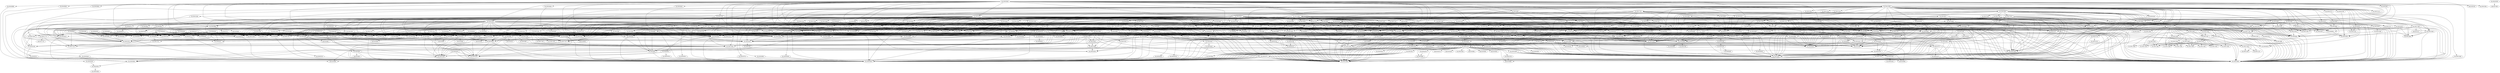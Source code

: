 digraph code {
  "0x000200e8" [label="fcn.000200e8"];
  "0x000200e8" -> "0x0001ff04";
  "0x0001ff04" [label="fcn.0001ff04"];
  "0x000200e8" -> "0x00030c48";
  "0x00030c48" [label="unk.0x30c48"];
  "0x000200e8" -> "0x0001f46c";
  "0x0001f46c" [label="fcn.0001f46c"];
  "0x000200e8" -> "0x000284d4";
  "0x000284d4" [label="fcn.000284d4"];
  "0x000200e8" -> "0x00028a0c";
  "0x00028a0c" [label="fcn.00028a0c"];
  "0x000200e8" -> "0x000296c0";
  "0x000296c0" [label="fcn.000296c0"];
  "0x000200e8" -> "0x00028494";
  "0x00028494" [label="fcn.00028494"];
  "0x000200e8" -> "0x0002b934";
  "0x0002b934" [label="fcn.0002b934"];
  "0x000200e8" -> "0x0002b728";
  "0x0002b728" [label="fcn.0002b728"];
  "0x000200e8" -> "0x0002e5e8";
  "0x0002e5e8" [label="fcn.0002e5e8"];
  "0x000200e8" -> "0x0002c960";
  "0x0002c960" [label="fcn.0002c960"];
  "0x000200e8" -> "0x000171e0";
  "0x000171e0" [label="fcn.000171e0"];
  "0x000200e8" -> "0x0002ce60";
  "0x0002ce60" [label="fcn.0002ce60"];
  "0x000200e8" -> "0x000299f4";
  "0x000299f4" [label="fcn.000299f4"];
  "0x000200e8" -> "0x00029390";
  "0x00029390" [label="fcn.00029390"];
  "0x000200e8" -> "0x0001fd60";
  "0x0001fd60" [label="fcn.0001fd60"];
  "0x000200e8" -> "0x0001f6d4";
  "0x0001f6d4" [label="fcn.0001f6d4"];
  "0x000200e8" -> "0x0003210c";
  "0x0003210c" [label="fcn.0003210c"];
  "0x000200e8" -> "0x0002f660";
  "0x0002f660" [label="fcn.0002f660"];
  "0x000200e8" -> "0x0003377c";
  "0x0003377c" [label="fcn.0003377c"];
  "0x000200e8" -> "0x0002c8a0";
  "0x0002c8a0" [label="fcn.0002c8a0"];
  "0x000200e8" -> "0x0002cc88";
  "0x0002cc88" [label="fcn.0002cc88"];
  "0x000200e8" -> "0x00029a24";
  "0x00029a24" [label="fcn.00029a24"];
  "0x000200e8" -> "0x00028888";
  "0x00028888" [label="fcn.00028888"];
  "0x000200e8" -> "0x00028b7c";
  "0x00028b7c" [label="fcn.00028b7c"];
  "0x000200e8" -> "0x00032570";
  "0x00032570" [label="fcn.00032570"];
  "0x000200e8" -> "0x000311bc";
  "0x000311bc" [label="unk.0x311bc"];
  "0x000200e8" -> "0x000209dc";
  "0x000209dc" [label="fcn.000209dc"];
  "0x000200e8" -> "0x000101f0";
  "0x000101f0" [label="fcn.000101f0"];
  "0x000200e8" -> "0x0001f49c";
  "0x0001f49c" [label="fcn.0001f49c"];
  "0x000200e8" -> "0x00020014";
  "0x00020014" [label="fcn.00020014"];
  "0x000200e8" -> "0x000326a8";
  "0x000326a8" [label="fcn.000326a8"];
  "0x000200e8" -> "0x00028b3c";
  "0x00028b3c" [label="fcn.00028b3c"];
  "0x000200e8" -> "0x0001a5d8";
  "0x0001a5d8" [label="fcn.0001a5d8"];
  "0x000200e8" -> "0x0002c940";
  "0x0002c940" [label="fcn.0002c940"];
  "0x000200e8" -> "0x00031a98";
  "0x00031a98" [label="unk.0x31a98"];
  "0x000200e8" -> "0x00032800";
  "0x00032800" [label="fcn.00032800"];
  "0x000200e8" -> "0x00028604";
  "0x00028604" [label="fcn.00028604"];
  "0x000200e8" -> "0x0002871c";
  "0x0002871c" [label="fcn.0002871c"];
  "0x000200e8" -> "0x000315ac";
  "0x000315ac" [label="fcn.000315ac"];
  "0x000200e8" -> "0x000151c0";
  "0x000151c0" [label="fcn.000151c0"];
  "0x000200e8" -> "0x000220bc";
  "0x000220bc" [label="fcn.000220bc"];
  "0x000200e8" -> "0x000317dc";
  "0x000317dc" [label="fcn.000317dc"];
  "0x000200e8" -> "0x00014f14";
  "0x00014f14" [label="fcn.00014f14"];
  "0x000200e8" -> "0x0001ef38";
  "0x0001ef38" [label="fcn.0001ef38"];
  "0x000200e8" -> "0x0001ffb8";
  "0x0001ffb8" [label="fcn.0001ffb8"];
  "0x000200e8" -> "0x0001f190";
  "0x0001f190" [label="fcn.0001f190"];
  "0x000200e8" -> "0x0001f63c";
  "0x0001f63c" [label="fcn.0001f63c"];
  "0x000200e8" -> "0x0000f4fc";
  "0x0000f4fc" [label="fcn.0000f4fc"];
  "0x000200e8" -> "0x00027bb4";
  "0x00027bb4" [label="fcn.00027bb4"];
  "0x000200e8" -> "0x0002c880";
  "0x0002c880" [label="fcn.0002c880"];
  "0x000200e8" -> "0x00028d0c";
  "0x00028d0c" [label="fcn.00028d0c"];
  "0x0000ab54" [label="fcn.0000ab54"];
  "0x0000ab54" -> "0x0000aacc";
  "0x0000aacc" [label="fcn.0000aacc"];
  "0x0000ab54" -> "0x00027ecc";
  "0x00027ecc" [label="fcn.00027ecc"];
  "0x00027ecc" [label="fcn.00027ecc"];
  "0x00027ecc" -> "0x00028198";
  "0x00028198" [label="fcn.00028198"];
  "0x00027ecc" -> "0x0002809c";
  "0x0002809c" [label="fcn.0002809c"];
  "0x000282dc" [label="fcn.000282dc"];
  "0x000282dc" -> "0x000281b0";
  "0x000281b0" [label="fcn.000281b0"];
  "0x000281b0" [label="fcn.000281b0"];
  "0x000281b0" -> "0x000282f4";
  "0x000282f4" [label="fcn.000282f4"];
  "0x000282f4" [label="fcn.000282f4"];
  "0x000282f4" -> "0x000325b8";
  "0x000325b8" [label="fcn.000325b8"];
  "0x00027cc8" [label="fcn.00027cc8"];
  "0x00027cc8" -> "0x00027bb4";
  "0x00027bb4" [label="fcn.00027bb4"];
  "0x00027cc8" -> "0x00027ca4";
  "0x00027ca4" [label="fcn.00027ca4"];
  "0x00028b7c" [label="fcn.00028b7c"];
  "0x00028b7c" -> "0x00033cb0";
  "0x00033cb0" [label="fcn.00033cb0"];
  "0x00028988" [label="fcn.00028988"];
  "0x00028988" -> "0x00033950";
  "0x00033950" [label="fcn.00033950"];
  "0x00028988" -> "0x00032aa8";
  "0x00032aa8" [label="fcn.00032aa8"];
  "0x00028988" -> "0x00028944";
  "0x00028944" [label="unk.0x28944"];
  "0x00028988" -> "0x00032a20";
  "0x00032a20" [label="fcn.00032a20"];
  "0x0002f1dc" [label="fcn.0002f1dc"];
  "0x0002f1dc" -> "0x00033950";
  "0x00033950" [label="fcn.00033950"];
  "0x0002f5b8" [label="fcn.0002f5b8"];
  "0x0002f5b8" -> "0x00033950";
  "0x00033950" [label="fcn.00033950"];
  "0x000283a0" [label="fcn.000283a0"];
  "0x000283a0" -> "0x00033950";
  "0x00033950" [label="fcn.00033950"];
  "0x000283a0" -> "0x00032aa8";
  "0x00032aa8" [label="fcn.00032aa8"];
  "0x000283a0" -> "0x00032a20";
  "0x00032a20" [label="fcn.00032a20"];
  "0x0002f570" [label="fcn.0002f570"];
  "0x0002f570" -> "0x00033950";
  "0x00033950" [label="fcn.00033950"];
  "0x0002f0e0" [label="fcn.0002f0e0"];
  "0x0002f0e0" -> "0x00033950";
  "0x00033950" [label="fcn.00033950"];
  "0x0002f0e0" -> "0x00032aa8";
  "0x00032aa8" [label="fcn.00032aa8"];
  "0x0002f0e0" -> "0x0002f09c";
  "0x0002f09c" [label="unk.0x2f09c"];
  "0x0002f0e0" -> "0x00032a20";
  "0x00032a20" [label="fcn.00032a20"];
  "0x000208b0" [label="fcn.000208b0"];
  "0x000208b0" -> "0x0002c880";
  "0x0002c880" [label="fcn.0002c880"];
  "0x000208b0" -> "0x000207f0";
  "0x000207f0" [label="fcn.000207f0"];
  "0x0002f42c" [label="fcn.0002f42c"];
  "0x0002f42c" -> "0x00033950";
  "0x00033950" [label="fcn.00033950"];
  "0x0002f42c" -> "0x00032aa8";
  "0x00032aa8" [label="fcn.00032aa8"];
  "0x0002f42c" -> "0x0002f3e8";
  "0x0002f3e8" [label="unk.0x2f3e8"];
  "0x0002f42c" -> "0x00032a20";
  "0x00032a20" [label="fcn.00032a20"];
  "0x00027d20" [label="fcn.00027d20"];
  "0x00027d20" -> "0x00028198";
  "0x00028198" [label="fcn.00028198"];
  "0x00027d20" -> "0x0002809c";
  "0x0002809c" [label="fcn.0002809c"];
  "0x00027d20" -> "0x00027cc8";
  "0x00027cc8" [label="fcn.00027cc8"];
  "0x00028198" [label="fcn.00028198"];
  "0x00028198" -> "0x0002809c";
  "0x0002809c" [label="fcn.0002809c"];
  "0x0002809c" [label="fcn.0002809c"];
  "0x0002809c" -> "0x000282f4";
  "0x000282f4" [label="fcn.000282f4"];
  "0x00027c48" [label="fcn.00027c48"];
  "0x00027c48" -> "0x00027bb4";
  "0x00027bb4" [label="fcn.00027bb4"];
  "0x0002933c" [label="fcn.0002933c"];
  "0x0002933c" -> "0x00033950";
  "0x00033950" [label="fcn.00033950"];
  "0x0002f2a8" [label="fcn.0002f2a8"];
  "0x0002f2a8" -> "0x00033950";
  "0x00033950" [label="fcn.00033950"];
  "0x0002f2a8" -> "0x00032aa8";
  "0x00032aa8" [label="fcn.00032aa8"];
  "0x0002f2a8" -> "0x0002f264";
  "0x0002f264" [label="unk.0x2f264"];
  "0x0002f2a8" -> "0x00032a20";
  "0x00032a20" [label="fcn.00032a20"];
  "0x00027e50" [label="fcn.00027e50"];
  "0x00027e50" -> "0x00027bb4";
  "0x00027bb4" [label="fcn.00027bb4"];
  "0x00027bdc" [label="fcn.00027bdc"];
  "0x00027bdc" -> "0x00027bb4";
  "0x00027bb4" [label="fcn.00027bb4"];
  "0x0002e92c" [label="fcn.0002e92c"];
  "0x0002e92c" -> "0x00037fec";
  "0x00037fec" [label="fcn.00037fec"];
  "0x0002871c" [label="fcn.0002871c"];
  "0x0002871c" -> "0x00033950";
  "0x00033950" [label="fcn.00033950"];
  "0x0000ab84" [label="fcn.0000ab84"];
  "0x0000ab84" -> "0x0003210c";
  "0x0003210c" [label="fcn.0003210c"];
  "0x0000ab84" -> "0x000285b8";
  "0x000285b8" [label="fcn.000285b8"];
  "0x0000ab84" -> "0x000326a8";
  "0x000326a8" [label="fcn.000326a8"];
  "0x0000ab84" -> "0x0002871c";
  "0x0002871c" [label="fcn.0002871c"];
  "0x0000ab84" -> "0x000317dc";
  "0x000317dc" [label="fcn.000317dc"];
  "0x0000af10" [label="fcn.0000af10"];
  "0x0000af10" -> "0x00030140";
  "0x00030140" [label="fcn.00030140"];
  "0x0000af10" -> "0x00030280";
  "0x00030280" [label="fcn.00030280"];
  "0x0000b148" [label="fcn.0000b148"];
  "0x0000b148" -> "0x0002c8a0";
  "0x0002c8a0" [label="fcn.0002c8a0"];
  "0x0000b148" -> "0x0002cb54";
  "0x0002cb54" [label="fcn.0002cb54"];
  "0x0000b148" -> "0x0002c960";
  "0x0002c960" [label="fcn.0002c960"];
  "0x0000b148" -> "0x0002c880";
  "0x0002c880" [label="fcn.0002c880"];
  "0x0000b0d0" [label="fcn.0000b0d0"];
  "0x0000b0d0" -> "0x0000b04c";
  "0x0000b04c" [label="fcn.0000b04c"];
  "0x0002f4e8" [label="fcn.0002f4e8"];
  "0x0002f4e8" -> "0x00033950";
  "0x00033950" [label="fcn.00033950"];
  "0x0002f4e8" -> "0x00032aa8";
  "0x00032aa8" [label="fcn.00032aa8"];
  "0x0002f4e8" -> "0x0002f49c";
  "0x0002f49c" [label="unk.0x2f49c"];
  "0x0002f4e8" -> "0x00032a20";
  "0x00032a20" [label="fcn.00032a20"];
  "0x0002d104" [label="fcn.0002d104"];
  "0x0002d104" -> "0x0002cf74";
  "0x0002cf74" [label="fcn.0002cf74"];
  "0x0002cf74" [label="fcn.0002cf74"];
  "0x0002cf74" -> "0x000349e8";
  "0x000349e8" [label="unk.0x349e8"];
  "0x0002cf74" -> "0x0002c880";
  "0x0002c880" [label="fcn.0002c880"];
  "0x0002cf74" -> "0x0002c960";
  "0x0002c960" [label="fcn.0002c960"];
  "0x0002cf74" -> "0x00033950";
  "0x00033950" [label="fcn.00033950"];
  "0x00029984" [label="fcn.00029984"];
  "0x00029984" -> "0x0002a5c0";
  "0x0002a5c0" [label="fcn.0002a5c0"];
  "0x0002a5c0" [label="fcn.0002a5c0"];
  "0x0002a5c0" -> "0x00033950";
  "0x00033950" [label="fcn.00033950"];
  "0x0002a5c0" -> "0x000324d8";
  "0x000324d8" [label="unk.0x324d8"];
  "0x0002a5c0" -> "0x0003486c";
  "0x0003486c" [label="unk.0x3486c"];
  "0x0002a5c0" -> "0x0002a7dc";
  "0x0002a7dc" [label="fcn.0002a7dc"];
  "0x000297cc" [label="fcn.000297cc"];
  "0x000297cc" -> "0x00033950";
  "0x00033950" [label="fcn.00033950"];
  "0x000297cc" -> "0x000324d8";
  "0x000324d8" [label="unk.0x324d8"];
  "0x000297cc" -> "0x0002c5c8";
  "0x0002c5c8" [label="fcn.0002c5c8"];
  "0x000297cc" -> "0x0002c4c0";
  "0x0002c4c0" [label="fcn.0002c4c0"];
  "0x0000b228" [label="fcn.0000b228"];
  "0x0000b228" -> "0x0002c8a0";
  "0x0002c8a0" [label="fcn.0002c8a0"];
  "0x0000b228" -> "0x0002cb54";
  "0x0002cb54" [label="fcn.0002cb54"];
  "0x0000b228" -> "0x0002c960";
  "0x0002c960" [label="fcn.0002c960"];
  "0x0000b228" -> "0x0002e92c";
  "0x0002e92c" [label="fcn.0002e92c"];
  "0x0000b228" -> "0x0002c880";
  "0x0002c880" [label="fcn.0002c880"];
  "0x0000b228" -> "0x0000b148";
  "0x0000b148" [label="fcn.0000b148"];
  "0x0000b228" -> "0x0002f5b8";
  "0x0002f5b8" [label="fcn.0002f5b8"];
  "0x0000b228" -> "0x00030f88";
  "0x00030f88" [label="fcn.00030f88"];
  "0x0000b228" -> "0x0000b084";
  "0x0000b084" [label="fcn.0000b084"];
  "0x0000b228" -> "0x0000b0d0";
  "0x0000b0d0" [label="fcn.0000b0d0"];
  "0x0000b228" -> "0x0002f570";
  "0x0002f570" [label="fcn.0002f570"];
  "0x0000b228" -> "0x0002f4e8";
  "0x0002f4e8" [label="fcn.0002f4e8"];
  "0x0000b228" -> "0x0002933c";
  "0x0002933c" [label="fcn.0002933c"];
  "0x0000b228" -> "0x0002d104";
  "0x0002d104" [label="fcn.0002d104"];
  "0x0000b228" -> "0x00029984";
  "0x00029984" [label="fcn.00029984"];
  "0x0000b228" -> "0x00032800";
  "0x00032800" [label="fcn.00032800"];
  "0x0000b228" -> "0x000282dc";
  "0x000282dc" [label="fcn.000282dc"];
  "0x0000b228" -> "0x000297cc";
  "0x000297cc" [label="fcn.000297cc"];
  "0x0000b228" -> "0x000317dc";
  "0x000317dc" [label="fcn.000317dc"];
  "0x0002ef14" [label="fcn.0002ef14"];
  "0x0002ef14" -> "0x0002ef30";
  "0x0002ef30" [label="fcn.0002ef30"];
  "0x0002ef30" [label="fcn.0002ef30"];
  "0x0002ef30" -> "0x00033950";
  "0x00033950" [label="fcn.00033950"];
  "0x0002ef30" -> "0x0002ec40";
  "0x0002ec40" [label="fcn.0002ec40"];
  "0x0002ec40" [label="fcn.0002ec40"];
  "0x0002ec40" -> "0x00039070";
  "0x00039070" [label="unk.0x39070"];
  "0x0002ec40" -> "0x00033950";
  "0x00033950" [label="fcn.00033950"];
  "0x0002ec40" -> "0x00039024";
  "0x00039024" [label="unk.0x39024"];
  "0x0002ec40" -> "0x0002cc88";
  "0x0002cc88" [label="fcn.0002cc88"];
  "0x0002ec40" -> "0x0002e270";
  "0x0002e270" [label="fcn.0002e270"];
  "0x0002ec40" -> "0x0002c8a0";
  "0x0002c8a0" [label="fcn.0002c8a0"];
  "0x0002ec40" -> "0x000381dc";
  "0x000381dc" [label="unk.0x381dc"];
  "0x0002ec40" -> "0x000308a4";
  "0x000308a4" [label="fcn.000308a4"];
  "0x0002ec40" -> "0x000380e4";
  "0x000380e4" [label="unk.0x380e4"];
  "0x0002ec40" -> "0x0002c880";
  "0x0002c880" [label="fcn.0002c880"];
  "0x0000bdf0" [label="fcn.0000bdf0"];
  "0x0000bdf0" -> "0x0002e92c";
  "0x0002e92c" [label="fcn.0002e92c"];
  "0x0000bdf0" -> "0x0002ef14";
  "0x0002ef14" [label="fcn.0002ef14"];
  "0x0000bdf0" -> "0x0002c880";
  "0x0002c880" [label="fcn.0002c880"];
  "0x0000b8d8" [label="fcn.0000b8d8"];
  "0x0000b8d8" -> "0x0002c8a0";
  "0x0002c8a0" [label="fcn.0002c8a0"];
  "0x0000b8d8" -> "0x0000b148";
  "0x0000b148" [label="fcn.0000b148"];
  "0x0000b8d8" -> "0x00030fa0";
  "0x00030fa0" [label="fcn.00030fa0"];
  "0x0000b8d8" -> "0x0002cb54";
  "0x0002cb54" [label="fcn.0002cb54"];
  "0x0000b8d8" -> "0x0002c960";
  "0x0002c960" [label="fcn.0002c960"];
  "0x0000b8d8" -> "0x00030f88";
  "0x00030f88" [label="fcn.00030f88"];
  "0x0000b8d8" -> "0x0002f5b8";
  "0x0002f5b8" [label="fcn.0002f5b8"];
  "0x0000b8d8" -> "0x0000b084";
  "0x0000b084" [label="fcn.0000b084"];
  "0x0000b8d8" -> "0x0000b0d0";
  "0x0000b0d0" [label="fcn.0000b0d0"];
  "0x0000b8d8" -> "0x0002f570";
  "0x0002f570" [label="fcn.0002f570"];
  "0x0000b8d8" -> "0x000326a8";
  "0x000326a8" [label="fcn.000326a8"];
  "0x0000b8d8" -> "0x0000b228";
  "0x0000b228" [label="fcn.0000b228"];
  "0x0000b8d8" -> "0x0002f4e8";
  "0x0002f4e8" [label="fcn.0002f4e8"];
  "0x0000b8d8" -> "0x0002933c";
  "0x0002933c" [label="fcn.0002933c"];
  "0x0000b8d8" -> "0x0002d104";
  "0x0002d104" [label="fcn.0002d104"];
  "0x0000b8d8" -> "0x00029984";
  "0x00029984" [label="fcn.00029984"];
  "0x0000b8d8" -> "0x00032800";
  "0x00032800" [label="fcn.00032800"];
  "0x0000b8d8" -> "0x000297cc";
  "0x000297cc" [label="fcn.000297cc"];
  "0x0000b8d8" -> "0x000317dc";
  "0x000317dc" [label="fcn.000317dc"];
  "0x0002084c" [label="fcn.0002084c"];
  "0x0002084c" -> "0x000207f0";
  "0x000207f0" [label="fcn.000207f0"];
  "0x0002f360" [label="fcn.0002f360"];
  "0x0002f360" -> "0x00033950";
  "0x00033950" [label="fcn.00033950"];
  "0x0002f360" -> "0x00032aa8";
  "0x00032aa8" [label="fcn.00032aa8"];
  "0x0002f360" -> "0x0002f318";
  "0x0002f318" [label="unk.0x2f318"];
  "0x0002f360" -> "0x00032a20";
  "0x00032a20" [label="fcn.00032a20"];
  "0x0002f808" [label="fcn.0002f808"];
  "0x0002f808" -> "0x00033950";
  "0x00033950" [label="fcn.00033950"];
  "0x0002f808" -> "0x000306f0";
  "0x000306f0" [label="fcn.000306f0"];
  "0x0002f808" -> "0x0002f790";
  "0x0002f790" [label="fcn.0002f790"];
  "0x0002f808" -> "0x00030b20";
  "0x00030b20" [label="fcn.00030b20"];
  "0x0000ab28" [label="fcn.0000ab28"];
  "0x0000ab28" -> "0x0000aacc";
  "0x0000aacc" [label="fcn.0000aacc"];
  "0x0000ab28" -> "0x0002e92c";
  "0x0002e92c" [label="fcn.0002e92c"];
  "0x0002f058" [label="fcn.0002f058"];
  "0x0002f058" -> "0x00033950";
  "0x00033950" [label="fcn.00033950"];
  "0x00028494" [label="fcn.00028494"];
  "0x00028494" -> "0x00033950";
  "0x00033950" [label="fcn.00033950"];
  "0x0000f4fc" [label="fcn.0000f4fc"];
  "0x0000f4fc" -> "0x00028494";
  "0x00028494" [label="fcn.00028494"];
  "0x000296c0" [label="fcn.000296c0"];
  "0x000296c0" -> "0x00029f10";
  "0x00029f10" [label="fcn.00029f10"];
  "0x00029f10" [label="fcn.00029f10"];
  "0x00029f10" -> "0x00033950";
  "0x00033950" [label="fcn.00033950"];
  "0x00029f10" -> "0x000308a4";
  "0x000308a4" [label="fcn.000308a4"];
  "0x00029f10" -> "0x0002f808";
  "0x0002f808" [label="fcn.0002f808"];
  "0x00029f10" -> "0x000283a0";
  "0x000283a0" [label="fcn.000283a0"];
  "0x00029f10" -> "0x00032890";
  "0x00032890" [label="fcn.00032890"];
  "0x00029f10" -> "0x0002d168";
  "0x0002d168" [label="fcn.0002d168"];
  "0x00029f10" -> "0x000324d8";
  "0x000324d8" [label="unk.0x324d8"];
  "0x0002b934" [label="fcn.0002b934"];
  "0x0002b934" -> "0x00033950";
  "0x00033950" [label="fcn.00033950"];
  "0x0002b934" -> "0x000324d8";
  "0x000324d8" [label="unk.0x324d8"];
  "0x0002b934" -> "0x0002c420";
  "0x0002c420" [label="fcn.0002c420"];
  "0x00029390" [label="fcn.00029390"];
  "0x00029390" -> "0x00033950";
  "0x00033950" [label="fcn.00033950"];
  "0x00029390" -> "0x000324d8";
  "0x000324d8" [label="unk.0x324d8"];
  "0x00029390" -> "0x0002c074";
  "0x0002c074" [label="fcn.0002c074"];
  "0x00029390" -> "0x00032800";
  "0x00032800" [label="fcn.00032800"];
  "0x00029390" -> "0x000308a4";
  "0x000308a4" [label="fcn.000308a4"];
  "0x00029390" -> "0x0002bdc4";
  "0x0002bdc4" [label="fcn.0002bdc4"];
  "0x0000f56c" [label="fcn.0000f56c"];
  "0x0000f56c" -> "0x0002c960";
  "0x0002c960" [label="fcn.0002c960"];
  "0x0000f92c" [label="fcn.0000f92c"];
  "0x0000f92c" -> "0x0002c850";
  "0x0002c850" [label="fcn.0002c850"];
  "0x00010fe4" [label="fcn.00010fe4"];
  "0x00010fe4" -> "0x0002863c";
  "0x0002863c" [label="fcn.0002863c"];
  "0x00010fe4" -> "0x0002f0e0";
  "0x0002f0e0" [label="fcn.0002f0e0"];
  "0x00010fe4" -> "0x0002933c";
  "0x0002933c" [label="fcn.0002933c"];
  "0x00010fe4" -> "0x00028988";
  "0x00028988" [label="fcn.00028988"];
  "0x00010fe4" -> "0x0002f1dc";
  "0x0002f1dc" [label="fcn.0002f1dc"];
  "0x0002f198" [label="fcn.0002f198"];
  "0x0002f198" -> "0x00033950";
  "0x00033950" [label="fcn.00033950"];
  "0x0002e910" [label="fcn.0002e910"];
  "0x0002e910" -> "0x000349e8";
  "0x000349e8" [label="unk.0x349e8"];
  "0x000299d0" [label="fcn.000299d0"];
  "0x000299d0" -> "0x00029a58";
  "0x00029a58" [label="fcn.00029a58"];
  "0x00029a58" [label="fcn.00029a58"];
  "0x00029a58" -> "0x0002a7dc";
  "0x0002a7dc" [label="fcn.0002a7dc"];
  "0x0002a7dc" [label="fcn.0002a7dc"];
  "0x0002a7dc" -> "0x0002aed0";
  "0x0002aed0" [label="fcn.0002aed0"];
  "0x0002a7dc" -> "0x0002c960";
  "0x0002c960" [label="fcn.0002c960"];
  "0x0002a7dc" -> "0x00034688";
  "0x00034688" [label="unk.0x34688"];
  "0x0002a7dc" -> "0x0002af70";
  "0x0002af70" [label="fcn.0002af70"];
  "0x0002a7dc" -> "0x0002b1b8";
  "0x0002b1b8" [label="fcn.0002b1b8"];
  "0x0002a7dc" -> "0x0002afb4";
  "0x0002afb4" [label="fcn.0002afb4"];
  "0x0002a7dc" -> "0x000349bc";
  "0x000349bc" [label="unk.0x349bc"];
  "0x0002a7dc" -> "0x00034948";
  "0x00034948" [label="unk.0x34948"];
  "0x0002a7dc" -> "0x000349e8";
  "0x000349e8" [label="unk.0x349e8"];
  "0x0002a7dc" -> "0x00034b44";
  "0x00034b44" [label="unk.0x34b44"];
  "0x0002a7dc" -> "0x00034474";
  "0x00034474" [label="unk.0x34474"];
  "0x0002a7dc" -> "0x00034420";
  "0x00034420" [label="unk.0x34420"];
  "0x0002a7dc" -> "0x0002cd44";
  "0x0002cd44" [label="fcn.0002cd44"];
  "0x0002a7dc" -> "0x00033950";
  "0x00033950" [label="fcn.00033950"];
  "0x0002a7dc" -> "0x0002cf5c";
  "0x0002cf5c" [label="fcn.0002cf5c"];
  "0x0002a7dc" -> "0x0002a704";
  "0x0002a704" [label="fcn.0002a704"];
  "0x0002a7dc" -> "0x0002c5c8";
  "0x0002c5c8" [label="fcn.0002c5c8"];
  "0x0002863c" [label="fcn.0002863c"];
  "0x0002863c" -> "0x00033950";
  "0x00033950" [label="fcn.00033950"];
  "0x0002863c" -> "0x00032aa8";
  "0x00032aa8" [label="fcn.00032aa8"];
  "0x0002863c" -> "0x00032a20";
  "0x00032a20" [label="fcn.00032a20"];
  "0x0002d138" [label="fcn.0002d138"];
  "0x0002d138" -> "0x00036f70";
  "0x00036f70" [label="fcn.00036f70"];
  "0x0000fb88" [label="fcn.0000fb88"];
  "0x0000fb88" -> "0x0002863c";
  "0x0002863c" [label="fcn.0002863c"];
  "0x0000fb88" -> "0x0002f0e0";
  "0x0002f0e0" [label="fcn.0002f0e0"];
  "0x0000fb88" -> "0x0002933c";
  "0x0002933c" [label="fcn.0002933c"];
  "0x0000fb88" -> "0x00028988";
  "0x00028988" [label="fcn.00028988"];
  "0x0000fb88" -> "0x0002f1dc";
  "0x0002f1dc" [label="fcn.0002f1dc"];
  "0x0002b728" [label="fcn.0002b728"];
  "0x0002b728" -> "0x0002b788";
  "0x0002b788" [label="fcn.0002b788"];
  "0x0002b788" [label="fcn.0002b788"];
  "0x0002b788" -> "0x0002c960";
  "0x0002c960" [label="fcn.0002c960"];
  "0x0002b788" -> "0x00035410";
  "0x00035410" [label="fcn.00035410"];
  "0x0000fb20" [label="fcn.0000fb20"];
  "0x0000fb20" -> "0x000299d0";
  "0x000299d0" [label="fcn.000299d0"];
  "0x0000fb20" -> "0x0002c960";
  "0x0002c960" [label="fcn.0002c960"];
  "0x0000fb20" -> "0x0002f42c";
  "0x0002f42c" [label="fcn.0002f42c"];
  "0x0000fe4c" [label="fcn.0000fe4c"];
  "0x0000fe4c" -> "0x0002b728";
  "0x0002b728" [label="fcn.0002b728"];
  "0x00015924" [label="fcn.00015924"];
  "0x00015924" -> "0x0002b728";
  "0x0002b728" [label="fcn.0002b728"];
  "0x0002f5fc" [label="fcn.0002f5fc"];
  "0x0002f5fc" -> "0x00033950";
  "0x00033950" [label="fcn.00033950"];
  "0x0002f5fc" -> "0x0002f748";
  "0x0002f748" [label="fcn.0002f748"];
  "0x00028a4c" [label="fcn.00028a4c"];
  "0x00028a4c" -> "0x00033950";
  "0x00033950" [label="fcn.00033950"];
  "0x0002f660" [label="fcn.0002f660"];
  "0x0002f660" -> "0x00033950";
  "0x00033950" [label="fcn.00033950"];
  "0x0002f660" -> "0x0002f748";
  "0x0002f748" [label="fcn.0002f748"];
  "0x0002f660" -> "0x0002f724";
  "0x0002f724" [label="fcn.0002f724"];
  "0x0002f660" -> "0x000338a8";
  "0x000338a8" [label="unk.0x338a8"];
  "0x00021774" [label="fcn.00021774"];
  "0x00021774" -> "0x0002f808";
  "0x0002f808" [label="fcn.0002f808"];
  "0x00021774" -> "0x00027ca4";
  "0x00027ca4" [label="fcn.00027ca4"];
  "0x00021774" -> "0x00021724";
  "0x00021724" [label="unk.0x21724"];
  "0x00020974" [label="fcn.00020974"];
  "0x00020974" -> "0x00028b7c";
  "0x00028b7c" [label="fcn.00028b7c"];
  "0x00020974" -> "0x00032570";
  "0x00032570" [label="fcn.00032570"];
  "0x00020974" -> "0x000285b8";
  "0x000285b8" [label="fcn.000285b8"];
  "0x00020974" -> "0x0002935c";
  "0x0002935c" [label="fcn.0002935c"];
  "0x0002935c" [label="fcn.0002935c"];
  "0x0002935c" -> "0x00033ed4";
  "0x00033ed4" [label="fcn.00033ed4"];
  "0x0000af74" [label="fcn.0000af74"];
  "0x0000af74" -> "0x0000af10";
  "0x0000af10" [label="fcn.0000af10"];
  "0x0000e428" [label="fcn.0000e428"];
  "0x0000e428" -> "0x00030140";
  "0x00030140" [label="fcn.00030140"];
  "0x0000e428" -> "0x0000ab54";
  "0x0000ab54" [label="fcn.0000ab54"];
  "0x0000e428" -> "0x0002f5b8";
  "0x0002f5b8" [label="fcn.0002f5b8"];
  "0x0000e428" -> "0x0002f570";
  "0x0002f570" [label="fcn.0002f570"];
  "0x0000e428" -> "0x0000f408";
  "0x0000f408" [label="fcn.0000f408"];
  "0x0000e428" -> "0x0000f458";
  "0x0000f458" [label="fcn.0000f458"];
  "0x0000e428" -> "0x0002f4e8";
  "0x0002f4e8" [label="fcn.0002f4e8"];
  "0x0000e428" -> "0x000207f0";
  "0x000207f0" [label="fcn.000207f0"];
  "0x0000e428" -> "0x0002084c";
  "0x0002084c" [label="fcn.0002084c"];
  "0x0000e428" -> "0x00032800";
  "0x00032800" [label="fcn.00032800"];
  "0x0000e914" [label="fcn.0000e914"];
  "0x0000e914" -> "0x00030140";
  "0x00030140" [label="fcn.00030140"];
  "0x0000e914" -> "0x0000ab54";
  "0x0000ab54" [label="fcn.0000ab54"];
  "0x0000e914" -> "0x00021720";
  "0x00021720" [label="fcn.00021720"];
  "0x0000e914" -> "0x00021658";
  "0x00021658" [label="fcn.00021658"];
  "0x0000e914" -> "0x0002f5b8";
  "0x0002f5b8" [label="fcn.0002f5b8"];
  "0x0000e914" -> "0x0002f570";
  "0x0002f570" [label="fcn.0002f570"];
  "0x0000e914" -> "0x00027ca4";
  "0x00027ca4" [label="fcn.00027ca4"];
  "0x0000e914" -> "0x0000f408";
  "0x0000f408" [label="fcn.0000f408"];
  "0x0000e914" -> "0x0000f458";
  "0x0000f458" [label="fcn.0000f458"];
  "0x0000e914" -> "0x0002f4e8";
  "0x0002f4e8" [label="fcn.0002f4e8"];
  "0x0000e914" -> "0x000207f0";
  "0x000207f0" [label="fcn.000207f0"];
  "0x0000e914" -> "0x00032800";
  "0x00032800" [label="fcn.00032800"];
  "0x0000ed4c" [label="fcn.0000ed4c"];
  "0x0000ed4c" -> "0x00030140";
  "0x00030140" [label="fcn.00030140"];
  "0x0000ed4c" -> "0x0000ab54";
  "0x0000ab54" [label="fcn.0000ab54"];
  "0x0000ed4c" -> "0x0000aacc";
  "0x0000aacc" [label="fcn.0000aacc"];
  "0x0000ed4c" -> "0x00021720";
  "0x00021720" [label="fcn.00021720"];
  "0x0000ed4c" -> "0x00021658";
  "0x00021658" [label="fcn.00021658"];
  "0x0000ed4c" -> "0x00032890";
  "0x00032890" [label="fcn.00032890"];
  "0x0000ed4c" -> "0x0002171c";
  "0x0002171c" [label="fcn.0002171c"];
  "0x0000ed4c" -> "0x000329b0";
  "0x000329b0" [label="fcn.000329b0"];
  "0x0000ed4c" -> "0x00032800";
  "0x00032800" [label="fcn.00032800"];
  "0x0000ed4c" -> "0x00027e50";
  "0x00027e50" [label="fcn.00027e50"];
  "0x0000ed4c" -> "0x00027ca4";
  "0x00027ca4" [label="fcn.00027ca4"];
  "0x0000ed4c" -> "0x0002e92c";
  "0x0002e92c" [label="fcn.0002e92c"];
  "0x0000ed4c" -> "0x00027bb4";
  "0x00027bb4" [label="fcn.00027bb4"];
  "0x0000ed4c" -> "0x0002f5b8";
  "0x0002f5b8" [label="fcn.0002f5b8"];
  "0x0000ed4c" -> "0x0002f570";
  "0x0002f570" [label="fcn.0002f570"];
  "0x0000ed4c" -> "0x000208b0";
  "0x000208b0" [label="fcn.000208b0"];
  "0x0000ed4c" -> "0x0000f408";
  "0x0000f408" [label="fcn.0000f408"];
  "0x0000ed4c" -> "0x0000f458";
  "0x0000f458" [label="fcn.0000f458"];
  "0x0000ed4c" -> "0x0002f4e8";
  "0x0002f4e8" [label="fcn.0002f4e8"];
  "0x0000ed4c" -> "0x000207f0";
  "0x000207f0" [label="fcn.000207f0"];
  "0x0000e1ac" [label="fcn.0000e1ac"];
  "0x0000e1ac" -> "0x00030140";
  "0x00030140" [label="fcn.00030140"];
  "0x0000e1ac" -> "0x0000ab54";
  "0x0000ab54" [label="fcn.0000ab54"];
  "0x0000e1ac" -> "0x000207f0";
  "0x000207f0" [label="fcn.000207f0"];
  "0x0000e1ac" -> "0x0002f5b8";
  "0x0002f5b8" [label="fcn.0002f5b8"];
  "0x0000e1ac" -> "0x0002f058";
  "0x0002f058" [label="fcn.0002f058"];
  "0x0000e1ac" -> "0x0002f0e0";
  "0x0002f0e0" [label="fcn.0002f0e0"];
  "0x0000e1ac" -> "0x0002f42c";
  "0x0002f42c" [label="fcn.0002f42c"];
  "0x0000e1ac" -> "0x0002084c";
  "0x0002084c" [label="fcn.0002084c"];
  "0x0000db00" [label="fcn.0000db00"];
  "0x0000db00" -> "0x00030140";
  "0x00030140" [label="fcn.00030140"];
  "0x0000db00" -> "0x0000ab54";
  "0x0000ab54" [label="fcn.0000ab54"];
  "0x0000db00" -> "0x0000ab28";
  "0x0000ab28" [label="fcn.0000ab28"];
  "0x0000db00" -> "0x0002f5b8";
  "0x0002f5b8" [label="fcn.0002f5b8"];
  "0x0000db00" -> "0x0002f570";
  "0x0002f570" [label="fcn.0002f570"];
  "0x0000db00" -> "0x000207f0";
  "0x000207f0" [label="fcn.000207f0"];
  "0x0000db00" -> "0x0000f408";
  "0x0000f408" [label="fcn.0000f408"];
  "0x0000db00" -> "0x0000f458";
  "0x0000f458" [label="fcn.0000f458"];
  "0x0000db00" -> "0x0002f4e8";
  "0x0002f4e8" [label="fcn.0002f4e8"];
  "0x0000db00" -> "0x00032800";
  "0x00032800" [label="fcn.00032800"];
  "0x0000d408" [label="fcn.0000d408"];
  "0x0000d408" -> "0x00030140";
  "0x00030140" [label="fcn.00030140"];
  "0x0000d408" -> "0x0000ab54";
  "0x0000ab54" [label="fcn.0000ab54"];
  "0x0000d408" -> "0x0000ab28";
  "0x0000ab28" [label="fcn.0000ab28"];
  "0x0000d408" -> "0x0002f5b8";
  "0x0002f5b8" [label="fcn.0002f5b8"];
  "0x0000d408" -> "0x0002f570";
  "0x0002f570" [label="fcn.0002f570"];
  "0x0000d408" -> "0x000207f0";
  "0x000207f0" [label="fcn.000207f0"];
  "0x0000d408" -> "0x0002084c";
  "0x0002084c" [label="fcn.0002084c"];
  "0x0000d408" -> "0x0000f408";
  "0x0000f408" [label="fcn.0000f408"];
  "0x0000d408" -> "0x0000f458";
  "0x0000f458" [label="fcn.0000f458"];
  "0x0000d408" -> "0x0002f4e8";
  "0x0002f4e8" [label="fcn.0002f4e8"];
  "0x0000d408" -> "0x00032800";
  "0x00032800" [label="fcn.00032800"];
  "0x0000cc54" [label="fcn.0000cc54"];
  "0x0000cc54" -> "0x00030140";
  "0x00030140" [label="fcn.00030140"];
  "0x0000cc54" -> "0x0000ab54";
  "0x0000ab54" [label="fcn.0000ab54"];
  "0x0000cc54" -> "0x0002f5b8";
  "0x0002f5b8" [label="fcn.0002f5b8"];
  "0x0000cc54" -> "0x0002f570";
  "0x0002f570" [label="fcn.0002f570"];
  "0x0000cc54" -> "0x000283a0";
  "0x000283a0" [label="fcn.000283a0"];
  "0x0000cc54" -> "0x0002f0e0";
  "0x0002f0e0" [label="fcn.0002f0e0"];
  "0x0000cc54" -> "0x00028b7c";
  "0x00028b7c" [label="fcn.00028b7c"];
  "0x0000cc54" -> "0x0002f360";
  "0x0002f360" [label="fcn.0002f360"];
  "0x0000cc54" -> "0x00032800";
  "0x00032800" [label="fcn.00032800"];
  "0x0000cc54" -> "0x000207f0";
  "0x000207f0" [label="fcn.000207f0"];
  "0x0000cc54" -> "0x0002f808";
  "0x0002f808" [label="fcn.0002f808"];
  "0x0000cc54" -> "0x0002084c";
  "0x0002084c" [label="fcn.0002084c"];
  "0x0000cc54" -> "0x0000f408";
  "0x0000f408" [label="fcn.0000f408"];
  "0x0000cc54" -> "0x0000f458";
  "0x0000f458" [label="fcn.0000f458"];
  "0x0000cc54" -> "0x0002f4e8";
  "0x0002f4e8" [label="fcn.0002f4e8"];
  "0x0000c638" [label="fcn.0000c638"];
  "0x0000c638" -> "0x00030140";
  "0x00030140" [label="fcn.00030140"];
  "0x0000c638" -> "0x0000ab54";
  "0x0000ab54" [label="fcn.0000ab54"];
  "0x0000c638" -> "0x0002f5b8";
  "0x0002f5b8" [label="fcn.0002f5b8"];
  "0x0000c638" -> "0x0002f570";
  "0x0002f570" [label="fcn.0002f570"];
  "0x0000c638" -> "0x000207f0";
  "0x000207f0" [label="fcn.000207f0"];
  "0x0000c638" -> "0x0000f408";
  "0x0000f408" [label="fcn.0000f408"];
  "0x0000c638" -> "0x0000f458";
  "0x0000f458" [label="fcn.0000f458"];
  "0x0000c638" -> "0x0002f4e8";
  "0x0002f4e8" [label="fcn.0002f4e8"];
  "0x0000c638" -> "0x0002084c";
  "0x0002084c" [label="fcn.0002084c"];
  "0x0000c638" -> "0x00032800";
  "0x00032800" [label="fcn.00032800"];
  "0x0000bfa4" [label="fcn.0000bfa4"];
  "0x0000bfa4" -> "0x00030140";
  "0x00030140" [label="fcn.00030140"];
  "0x0000bfa4" -> "0x0000ab54";
  "0x0000ab54" [label="fcn.0000ab54"];
  "0x0000bfa4" -> "0x0002f5b8";
  "0x0002f5b8" [label="fcn.0002f5b8"];
  "0x0000bfa4" -> "0x0002f570";
  "0x0002f570" [label="fcn.0002f570"];
  "0x0000bfa4" -> "0x000207f0";
  "0x000207f0" [label="fcn.000207f0"];
  "0x0000bfa4" -> "0x00027ca4";
  "0x00027ca4" [label="fcn.00027ca4"];
  "0x0000bfa4" -> "0x0000f408";
  "0x0000f408" [label="fcn.0000f408"];
  "0x0000bfa4" -> "0x0000f458";
  "0x0000f458" [label="fcn.0000f458"];
  "0x0000bfa4" -> "0x0002f4e8";
  "0x0002f4e8" [label="fcn.0002f4e8"];
  "0x0000bfa4" -> "0x0002084c";
  "0x0002084c" [label="fcn.0002084c"];
  "0x0000bfa4" -> "0x00032800";
  "0x00032800" [label="fcn.00032800"];
  "0x00008d3c" [label="fcn.00008d3c"];
  "0x00008d3c" -> "0x0000aacc";
  "0x0000aacc" [label="fcn.0000aacc"];
  "0x00008d3c" -> "0x0000ab54";
  "0x0000ab54" [label="fcn.0000ab54"];
  "0x00008d3c" -> "0x0002c8a0";
  "0x0002c8a0" [label="fcn.0002c8a0"];
  "0x00008d3c" -> "0x00027bb4";
  "0x00027bb4" [label="fcn.00027bb4"];
  "0x00008d3c" -> "0x00021720";
  "0x00021720" [label="fcn.00021720"];
  "0x00008d3c" -> "0x00030140";
  "0x00030140" [label="fcn.00030140"];
  "0x00008d3c" -> "0x000282dc";
  "0x000282dc" [label="fcn.000282dc"];
  "0x00008d3c" -> "0x00027cc8";
  "0x00027cc8" [label="fcn.00027cc8"];
  "0x00008d3c" -> "0x0002c890";
  "0x0002c890" [label="fcn.0002c890"];
  "0x00008d3c" -> "0x000207f0";
  "0x000207f0" [label="fcn.000207f0"];
  "0x00008d3c" -> "0x00028b7c";
  "0x00028b7c" [label="fcn.00028b7c"];
  "0x00008d3c" -> "0x00032800";
  "0x00032800" [label="fcn.00032800"];
  "0x00008d3c" -> "0x0002f5b8";
  "0x0002f5b8" [label="fcn.0002f5b8"];
  "0x00008d3c" -> "0x000283a0";
  "0x000283a0" [label="fcn.000283a0"];
  "0x00008d3c" -> "0x0002f570";
  "0x0002f570" [label="fcn.0002f570"];
  "0x00008d3c" -> "0x0002f0e0";
  "0x0002f0e0" [label="fcn.0002f0e0"];
  "0x00008d3c" -> "0x00028988";
  "0x00028988" [label="fcn.00028988"];
  "0x00008d3c" -> "0x0002f1dc";
  "0x0002f1dc" [label="fcn.0002f1dc"];
  "0x00008d3c" -> "0x00027cfc";
  "0x00027cfc" [label="fcn.00027cfc"];
  "0x00008d3c" -> "0x00021658";
  "0x00021658" [label="fcn.00021658"];
  "0x00008d3c" -> "0x0002171c";
  "0x0002171c" [label="fcn.0002171c"];
  "0x00008d3c" -> "0x00027d20";
  "0x00027d20" [label="fcn.00027d20"];
  "0x00008d3c" -> "0x00027c48";
  "0x00027c48" [label="fcn.00027c48"];
  "0x00008d3c" -> "0x0002f42c";
  "0x0002f42c" [label="fcn.0002f42c"];
  "0x00008d3c" -> "0x0002933c";
  "0x0002933c" [label="fcn.0002933c"];
  "0x00008d3c" -> "0x0002f2a8";
  "0x0002f2a8" [label="fcn.0002f2a8"];
  "0x00008d3c" -> "0x00027de4";
  "0x00027de4" [label="fcn.00027de4"];
  "0x00008d3c" -> "0x00027ecc";
  "0x00027ecc" [label="fcn.00027ecc"];
  "0x00008d3c" -> "0x00027e50";
  "0x00027e50" [label="fcn.00027e50"];
  "0x00008d3c" -> "0x00027bdc";
  "0x00027bdc" [label="fcn.00027bdc"];
  "0x00008d3c" -> "0x000326a8";
  "0x000326a8" [label="fcn.000326a8"];
  "0x00008d3c" -> "0x0002c880";
  "0x0002c880" [label="fcn.0002c880"];
  "0x0000be4c" [label="fcn.0000be4c"];
  "0x0000be4c" -> "0x0000aacc";
  "0x0000aacc" [label="fcn.0000aacc"];
  "0x0000be4c" -> "0x0000ab54";
  "0x0000ab54" [label="fcn.0000ab54"];
  "0x0000be4c" -> "0x0000bdf0";
  "0x0000bdf0" [label="fcn.0000bdf0"];
  "0x0000be4c" -> "0x0000b8d8";
  "0x0000b8d8" [label="fcn.0000b8d8"];
  "0x000081d0" [label="fcn.000081d0"];
  "0x000081d0" -> "0x0000aacc";
  "0x0000aacc" [label="fcn.0000aacc"];
  "0x000081d0" -> "0x0000ab54";
  "0x0000ab54" [label="fcn.0000ab54"];
  "0x000081d0" -> "0x00027bb4";
  "0x00027bb4" [label="fcn.00027bb4"];
  "0x000081d0" -> "0x00030140";
  "0x00030140" [label="fcn.00030140"];
  "0x000081d0" -> "0x000282dc";
  "0x000282dc" [label="fcn.000282dc"];
  "0x000081d0" -> "0x00027cc8";
  "0x00027cc8" [label="fcn.00027cc8"];
  "0x000081d0" -> "0x000207f0";
  "0x000207f0" [label="fcn.000207f0"];
  "0x000081d0" -> "0x00028b7c";
  "0x00028b7c" [label="fcn.00028b7c"];
  "0x000081d0" -> "0x00028988";
  "0x00028988" [label="fcn.00028988"];
  "0x000081d0" -> "0x0002f1dc";
  "0x0002f1dc" [label="fcn.0002f1dc"];
  "0x000081d0" -> "0x00032800";
  "0x00032800" [label="fcn.00032800"];
  "0x000081d0" -> "0x0002f5b8";
  "0x0002f5b8" [label="fcn.0002f5b8"];
  "0x000081d0" -> "0x000283a0";
  "0x000283a0" [label="fcn.000283a0"];
  "0x000081d0" -> "0x0002f570";
  "0x0002f570" [label="fcn.0002f570"];
  "0x000081d0" -> "0x0002f0e0";
  "0x0002f0e0" [label="fcn.0002f0e0"];
  "0x000081d0" -> "0x0002c8a0";
  "0x0002c8a0" [label="fcn.0002c8a0"];
  "0x000081d0" -> "0x00027cfc";
  "0x00027cfc" [label="fcn.00027cfc"];
  "0x000081d0" -> "0x000208b0";
  "0x000208b0" [label="fcn.000208b0"];
  "0x000081d0" -> "0x0002f42c";
  "0x0002f42c" [label="fcn.0002f42c"];
  "0x000081d0" -> "0x00021720";
  "0x00021720" [label="fcn.00021720"];
  "0x000081d0" -> "0x00021658";
  "0x00021658" [label="fcn.00021658"];
  "0x000081d0" -> "0x0002171c";
  "0x0002171c" [label="fcn.0002171c"];
  "0x000081d0" -> "0x00027d20";
  "0x00027d20" [label="fcn.00027d20"];
  "0x0000f71c" [label="fcn.0000f71c"];
  "0x0000f71c" -> "0x00028b7c";
  "0x00028b7c" [label="fcn.00028b7c"];
  "0x0000f71c" -> "0x00028494";
  "0x00028494" [label="fcn.00028494"];
  "0x0000f71c" -> "0x000296c0";
  "0x000296c0" [label="fcn.000296c0"];
  "0x0000f71c" -> "0x0002b934";
  "0x0002b934" [label="fcn.0002b934"];
  "0x0000f71c" -> "0x0002c960";
  "0x0002c960" [label="fcn.0002c960"];
  "0x0000f71c" -> "0x0000f56c";
  "0x0000f56c" [label="fcn.0000f56c"];
  "0x0000f71c" -> "0x000315ac";
  "0x000315ac" [label="fcn.000315ac"];
  "0x0000f71c" -> "0x0002c880";
  "0x0002c880" [label="fcn.0002c880"];
  "0x0000f71c" -> "0x00029390";
  "0x00029390" [label="fcn.00029390"];
  "0x0000f71c" -> "0x0000f4fc";
  "0x0000f4fc" [label="fcn.0000f4fc"];
  "0x0000f71c" -> "0x0002c8a0";
  "0x0002c8a0" [label="fcn.0002c8a0"];
  "0x0000f71c" -> "0x00027bb4";
  "0x00027bb4" [label="fcn.00027bb4"];
  "0x0000f998" [label="fcn.0000f998"];
  "0x0000f998" -> "0x0002c960";
  "0x0002c960" [label="fcn.0002c960"];
  "0x0000f998" -> "0x0000f92c";
  "0x0000f92c" [label="fcn.0000f92c"];
  "0x000101c0" [label="fcn.000101c0"];
  "0x000101c0" -> "0x00032800";
  "0x00032800" [label="fcn.00032800"];
  "0x000101c0" -> "0x000326a8";
  "0x000326a8" [label="fcn.000326a8"];
  "0x00028008" [label="fcn.00028008"];
  "0x00028008" -> "0x0002933c";
  "0x0002933c" [label="fcn.0002933c"];
  "0x00028008" -> "0x0002f5b8";
  "0x0002f5b8" [label="fcn.0002f5b8"];
  "0x00028008" -> "0x0002f0e0";
  "0x0002f0e0" [label="fcn.0002f0e0"];
  "0x00028008" -> "0x0002f198";
  "0x0002f198" [label="fcn.0002f198"];
  "0x00028008" -> "0x00032800";
  "0x00032800" [label="fcn.00032800"];
  "0x0002efe4" [label="fcn.0002efe4"];
  "0x0002efe4" -> "0x00033950";
  "0x00033950" [label="fcn.00033950"];
  "0x0002efe4" -> "0x00032aa8";
  "0x00032aa8" [label="fcn.00032aa8"];
  "0x0002efe4" -> "0x0002efa0";
  "0x0002efa0" [label="unk.0x2efa0"];
  "0x0002efe4" -> "0x00032a20";
  "0x00032a20" [label="fcn.00032a20"];
  "0x000220c0" [label="fcn.000220c0"];
  "0x000220c0" -> "0x0002858c";
  "0x0002858c" [label="fcn.0002858c"];
  "0x000220c0" -> "0x00020974";
  "0x00020974" [label="fcn.00020974"];
  "0x000220c0" -> "0x000207f0";
  "0x000207f0" [label="fcn.000207f0"];
  "0x000220c0" -> "0x000311bc";
  "0x000311bc" [label="unk.0x311bc"];
  "0x000220c0" -> "0x0002c8a0";
  "0x0002c8a0" [label="fcn.0002c8a0"];
  "0x000220c0" -> "0x00030fa0";
  "0x00030fa0" [label="fcn.00030fa0"];
  "0x000220c0" -> "0x00029a24";
  "0x00029a24" [label="fcn.00029a24"];
  "0x000220c0" -> "0x0002ca3c";
  "0x0002ca3c" [label="fcn.0002ca3c"];
  "0x000220c0" -> "0x0002f5b8";
  "0x0002f5b8" [label="fcn.0002f5b8"];
  "0x000220c0" -> "0x000283a0";
  "0x000283a0" [label="fcn.000283a0"];
  "0x000220c0" -> "0x0002f570";
  "0x0002f570" [label="fcn.0002f570"];
  "0x000220c0" -> "0x00020bec";
  "0x00020bec" [label="fcn.00020bec"];
  "0x000220c0" -> "0x0000fd10";
  "0x0000fd10" [label="fcn.0000fd10"];
  "0x000220c0" -> "0x00028008";
  "0x00028008" [label="fcn.00028008"];
  "0x000220c0" -> "0x00028494";
  "0x00028494" [label="fcn.00028494"];
  "0x000220c0" -> "0x0000f4fc";
  "0x0000f4fc" [label="fcn.0000f4fc"];
  "0x000220c0" -> "0x00027bb4";
  "0x00027bb4" [label="fcn.00027bb4"];
  "0x000220c0" -> "0x0002c880";
  "0x0002c880" [label="fcn.0002c880"];
  "0x000220c0" -> "0x000296c0";
  "0x000296c0" [label="fcn.000296c0"];
  "0x000220c0" -> "0x00028b7c";
  "0x00028b7c" [label="fcn.00028b7c"];
  "0x000220c0" -> "0x0000f71c";
  "0x0000f71c" [label="fcn.0000f71c"];
  "0x000220c0" -> "0x0002933c";
  "0x0002933c" [label="fcn.0002933c"];
  "0x000220c0" -> "0x0002f360";
  "0x0002f360" [label="fcn.0002f360"];
  "0x000220c0" -> "0x00021d74";
  "0x00021d74" [label="fcn.00021d74"];
  "0x000220c0" -> "0x000326a8";
  "0x000326a8" [label="fcn.000326a8"];
  "0x000220c0" -> "0x0000fe4c";
  "0x0000fe4c" [label="fcn.0000fe4c"];
  "0x000220c0" -> "0x0000f998";
  "0x0000f998" [label="fcn.0000f998"];
  "0x000220c0" -> "0x00030f88";
  "0x00030f88" [label="fcn.00030f88"];
  "0x000220c0" -> "0x0002ca64";
  "0x0002ca64" [label="fcn.0002ca64"];
  "0x000220c0" -> "0x0002d138";
  "0x0002d138" [label="fcn.0002d138"];
  "0x000220c0" -> "0x0002c960";
  "0x0002c960" [label="fcn.0002c960"];
  "0x000220c0" -> "0x0000ff48";
  "0x0000ff48" [label="fcn.0000ff48"];
  "0x000220c0" -> "0x00015924";
  "0x00015924" [label="fcn.00015924"];
  "0x000220c0" -> "0x0000f56c";
  "0x0000f56c" [label="fcn.0000f56c"];
  "0x000220c0" -> "0x0000f92c";
  "0x0000f92c" [label="fcn.0000f92c"];
  "0x000220c0" -> "0x00027cc8";
  "0x00027cc8" [label="fcn.00027cc8"];
  "0x000220c0" -> "0x000315ac";
  "0x000315ac" [label="fcn.000315ac"];
  "0x000220c0" -> "0x0000f5bc";
  "0x0000f5bc" [label="fcn.0000f5bc"];
  "0x000220c0" -> "0x0002e92c";
  "0x0002e92c" [label="fcn.0002e92c"];
  "0x000220c0" -> "0x000114a4";
  "0x000114a4" [label="fcn.000114a4"];
  "0x000220c0" -> "0x0002cb54";
  "0x0002cb54" [label="fcn.0002cb54"];
  "0x000220c0" -> "0x0002ce60";
  "0x0002ce60" [label="fcn.0002ce60"];
  "0x000220c0" -> "0x0002c940";
  "0x0002c940" [label="fcn.0002c940"];
  "0x000220c0" -> "0x0002e910";
  "0x0002e910" [label="fcn.0002e910"];
  "0x000220c0" -> "0x0002f42c";
  "0x0002f42c" [label="fcn.0002f42c"];
  "0x000220c0" -> "0x00021b6c";
  "0x00021b6c" [label="fcn.00021b6c"];
  "0x000220c0" -> "0x00028988";
  "0x00028988" [label="fcn.00028988"];
  "0x000220c0" -> "0x000308a4";
  "0x000308a4" [label="fcn.000308a4"];
  "0x000220c0" -> "0x00021bd0";
  "0x00021bd0" [label="fcn.00021bd0"];
  "0x000220c0" -> "0x0002f1dc";
  "0x0002f1dc" [label="fcn.0002f1dc"];
  "0x000220c0" -> "0x00032800";
  "0x00032800" [label="fcn.00032800"];
  "0x000220c0" -> "0x000317dc";
  "0x000317dc" [label="fcn.000317dc"];
  "0x000220c0" -> "0x00021ef0";
  "0x00021ef0" [label="fcn.00021ef0"];
  "0x000220c0" -> "0x0002d080";
  "0x0002d080" [label="fcn.0002d080"];
  "0x000220c0" -> "0x0002b728";
  "0x0002b728" [label="fcn.0002b728"];
  "0x000220c0" -> "0x00010168";
  "0x00010168" [label="fcn.00010168"];
  "0x000220c0" -> "0x00022044";
  "0x00022044" [label="fcn.00022044"];
  "0x000220c0" -> "0x00021cb0";
  "0x00021cb0" [label="fcn.00021cb0"];
  "0x000220c0" -> "0x00021ca4";
  "0x00021ca4" [label="fcn.00021ca4"];
  "0x000220c0" -> "0x00030140";
  "0x00030140" [label="fcn.00030140"];
  "0x000220c0" -> "0x0002f808";
  "0x0002f808" [label="fcn.0002f808"];
  "0x000220c0" -> "0x000320bc";
  "0x000320bc" [label="unk.0x320bc"];
  "0x0000ac8c" [label="fcn.0000ac8c"];
  "0x0000ac8c" -> "0x0002871c";
  "0x0002871c" [label="fcn.0002871c"];
  "0x00020e74" [label="fcn.00020e74"];
  "0x00020e74" -> "0x00030140";
  "0x00030140" [label="fcn.00030140"];
  "0x00020e74" -> "0x00020dfc";
  "0x00020dfc" [label="fcn.00020dfc"];
  "0x00020e74" -> "0x00027bb4";
  "0x00027bb4" [label="fcn.00027bb4"];
  "0x00020e74" -> "0x000207f0";
  "0x000207f0" [label="fcn.000207f0"];
  "0x00020e74" -> "0x00027cfc";
  "0x00027cfc" [label="fcn.00027cfc"];
  "0x00020e74" -> "0x00032800";
  "0x00032800" [label="fcn.00032800"];
  "0x00020e74" -> "0x0002f5b8";
  "0x0002f5b8" [label="fcn.0002f5b8"];
  "0x00020e74" -> "0x0002f0e0";
  "0x0002f0e0" [label="fcn.0002f0e0"];
  "0x00020e74" -> "0x0002f42c";
  "0x0002f42c" [label="fcn.0002f42c"];
  "0x00020e74" -> "0x000283a0";
  "0x000283a0" [label="fcn.000283a0"];
  "0x00020e74" -> "0x00028988";
  "0x00028988" [label="fcn.00028988"];
  "0x00020e74" -> "0x0002f360";
  "0x0002f360" [label="fcn.0002f360"];
  "0x00020e74" -> "0x000326a8";
  "0x000326a8" [label="fcn.000326a8"];
  "0x00020e74" -> "0x00020d58";
  "0x00020d58" [label="fcn.00020d58"];
  "0x00020e74" -> "0x00020dd4";
  "0x00020dd4" [label="fcn.00020dd4"];
  "0x00020e74" -> "0x00030280";
  "0x00030280" [label="fcn.00030280"];
  "0x00020dd4" [label="fcn.00020dd4"];
  "0x00020dd4" -> "0x000308a4";
  "0x000308a4" [label="fcn.000308a4"];
  "0x0000acf4" [label="fcn.0000acf4"];
  "0x0000acf4" -> "0x00030140";
  "0x00030140" [label="fcn.00030140"];
  "0x0000acf4" -> "0x00027ca4";
  "0x00027ca4" [label="fcn.00027ca4"];
  "0x0000acf4" -> "0x0002933c";
  "0x0002933c" [label="fcn.0002933c"];
  "0x0000acf4" -> "0x0000ab84";
  "0x0000ab84" [label="fcn.0000ab84"];
  "0x0000acf4" -> "0x000308a4";
  "0x000308a4" [label="fcn.000308a4"];
  "0x00028ad8" [label="fcn.00028ad8"];
  "0x00028ad8" -> "0x00033950";
  "0x00033950" [label="fcn.00033950"];
  "0x00028ad8" -> "0x00028e54";
  "0x00028e54" [label="fcn.00028e54"];
  "0x0002ce10" [label="fcn.0002ce10"];
  "0x0002ce10" -> "0x0002ca64";
  "0x0002ca64" [label="fcn.0002ca64"];
  "0x00028bac" [label="fcn.00028bac"];
  "0x00028bac" -> "0x00033950";
  "0x00033950" [label="fcn.00033950"];
  "0x00029a24" [label="fcn.00029a24"];
  "0x00029a24" -> "0x00029a58";
  "0x00029a58" [label="fcn.00029a58"];
  "0x0002e5e8" [label="fcn.0002e5e8"];
  "0x0002e5e8" -> "0x0002e498";
  "0x0002e498" [label="fcn.0002e498"];
  "0x0002e5e8" -> "0x0002c8a0";
  "0x0002c8a0" [label="fcn.0002c8a0"];
  "0x0002e5e8" -> "0x0002c960";
  "0x0002c960" [label="fcn.0002c960"];
  "0x0002e5e8" -> "0x00029a24";
  "0x00029a24" [label="fcn.00029a24"];
  "0x0002e5e8" -> "0x00033950";
  "0x00033950" [label="fcn.00033950"];
  "0x0002e5e8" -> "0x0002cb54";
  "0x0002cb54" [label="fcn.0002cb54"];
  "0x0002e270" [label="fcn.0002e270"];
  "0x0002e270" -> "0x0002e1a0";
  "0x0002e1a0" [label="fcn.0002e1a0"];
  "0x0002e270" -> "0x0002c8a0";
  "0x0002c8a0" [label="fcn.0002c8a0"];
  "0x0002e270" -> "0x0002ca64";
  "0x0002ca64" [label="fcn.0002ca64"];
  "0x0002e270" -> "0x0002c880";
  "0x0002c880" [label="fcn.0002c880"];
  "0x0002e270" -> "0x00033950";
  "0x00033950" [label="fcn.00033950"];
  "0x00028814" [label="fcn.00028814"];
  "0x00028814" -> "0x00032aa8";
  "0x00032aa8" [label="fcn.00032aa8"];
  "0x00028814" -> "0x000287d4";
  "0x000287d4" [label="fcn.000287d4"];
  "0x00028814" -> "0x00032a20";
  "0x00032a20" [label="fcn.00032a20"];
  "0x00010a00" [label="fcn.00010a00"];
  "0x00010a00" -> "0x0002c960";
  "0x0002c960" [label="fcn.0002c960"];
  "0x00010a00" -> "0x0002cb78";
  "0x0002cb78" [label="fcn.0002cb78"];
  "0x00010a00" -> "0x0002ca64";
  "0x0002ca64" [label="fcn.0002ca64"];
  "0x00010a00" -> "0x0002cc88";
  "0x0002cc88" [label="fcn.0002cc88"];
  "0x00010a00" -> "0x0002cb54";
  "0x0002cb54" [label="fcn.0002cb54"];
  "0x00010a00" -> "0x0002ce10";
  "0x0002ce10" [label="fcn.0002ce10"];
  "0x00010a00" -> "0x0002b728";
  "0x0002b728" [label="fcn.0002b728"];
  "0x00010eac" [label="fcn.00010eac"];
  "0x00010eac" -> "0x0002b728";
  "0x0002b728" [label="fcn.0002b728"];
  "0x00010eac" -> "0x0002ef14";
  "0x0002ef14" [label="fcn.0002ef14"];
  "0x00010eac" -> "0x0002e5e8";
  "0x0002e5e8" [label="fcn.0002e5e8"];
  "0x00010eac" -> "0x0002cb54";
  "0x0002cb54" [label="fcn.0002cb54"];
  "0x0001116c" [label="fcn.0001116c"];
  "0x0001116c" -> "0x0002f5b8";
  "0x0002f5b8" [label="fcn.0002f5b8"];
  "0x0001116c" -> "0x0002e270";
  "0x0002e270" [label="fcn.0002e270"];
  "0x0001116c" -> "0x000283a0";
  "0x000283a0" [label="fcn.000283a0"];
  "0x0001116c" -> "0x00010fe4";
  "0x00010fe4" [label="fcn.00010fe4"];
  "0x0001116c" -> "0x0002933c";
  "0x0002933c" [label="fcn.0002933c"];
  "0x0001116c" -> "0x0002f1dc";
  "0x0002f1dc" [label="fcn.0002f1dc"];
  "0x0001116c" -> "0x00032800";
  "0x00032800" [label="fcn.00032800"];
  "0x0001116c" -> "0x00028814";
  "0x00028814" [label="fcn.00028814"];
  "0x00010dac" [label="fcn.00010dac"];
  "0x00010dac" -> "0x0002c8a0";
  "0x0002c8a0" [label="fcn.0002c8a0"];
  "0x00010dac" -> "0x00029a24";
  "0x00029a24" [label="fcn.00029a24"];
  "0x00010dac" -> "0x0002c960";
  "0x0002c960" [label="fcn.0002c960"];
  "0x00010dac" -> "0x00032920";
  "0x00032920" [label="fcn.00032920"];
  "0x00010c5c" [label="fcn.00010c5c"];
  "0x00010c5c" -> "0x0002c8a0";
  "0x0002c8a0" [label="fcn.0002c8a0"];
  "0x00010c5c" -> "0x000329b0";
  "0x000329b0" [label="fcn.000329b0"];
  "0x00010c5c" -> "0x0002ce60";
  "0x0002ce60" [label="fcn.0002ce60"];
  "0x00010c5c" -> "0x0002ca64";
  "0x0002ca64" [label="fcn.0002ca64"];
  "0x00010c5c" -> "0x000315ac";
  "0x000315ac" [label="fcn.000315ac"];
  "0x00010c5c" -> "0x000315e8";
  "0x000315e8" [label="unk.0x315e8"];
  "0x00010c5c" -> "0x0002cb54";
  "0x0002cb54" [label="fcn.0002cb54"];
  "0x00010c5c" -> "0x0002c960";
  "0x0002c960" [label="fcn.0002c960"];
  "0x00010954" [label="fcn.00010954"];
  "0x00010954" -> "0x0002c8a0";
  "0x0002c8a0" [label="fcn.0002c8a0"];
  "0x00010954" -> "0x000329b0";
  "0x000329b0" [label="fcn.000329b0"];
  "0x00010954" -> "0x00032800";
  "0x00032800" [label="fcn.00032800"];
  "0x00010ba4" [label="fcn.00010ba4"];
  "0x00010ba4" -> "0x00028bac";
  "0x00028bac" [label="fcn.00028bac"];
  "0x00010ba4" -> "0x0002c8a0";
  "0x0002c8a0" [label="fcn.0002c8a0"];
  "0x00010ba4" -> "0x00032890";
  "0x00032890" [label="fcn.00032890"];
  "0x00010ba4" -> "0x000329b0";
  "0x000329b0" [label="fcn.000329b0"];
  "0x00010ba4" -> "0x00032920";
  "0x00032920" [label="fcn.00032920"];
  "0x00010ba4" -> "0x00032800";
  "0x00032800" [label="fcn.00032800"];
  "0x000109d8" [label="fcn.000109d8"];
  "0x000109d8" -> "0x00028ad8";
  "0x00028ad8" [label="fcn.00028ad8"];
  "0x00029920" [label="fcn.00029920"];
  "0x00029920" -> "0x00033950";
  "0x00033950" [label="fcn.00033950"];
  "0x00029920" -> "0x00033e28";
  "0x00033e28" [label="fcn.00033e28"];
  "0x00029920" -> "0x00028bf4";
  "0x00028bf4" [label="fcn.00028bf4"];
  "0x00028bf4" [label="fcn.00028bf4"];
  "0x00028bf4" -> "0x00033950";
  "0x00033950" [label="fcn.00033950"];
  "0x00011e48" [label="fcn.00011e48"];
  "0x00011e48" -> "0x00011c3c";
  "0x00011c3c" [label="fcn.00011c3c"];
  "0x00011e48" -> "0x00011dc0";
  "0x00011dc0" [label="fcn.00011dc0"];
  "0x000120c4" [label="fcn.000120c4"];
  "0x000120c4" -> "0x00011838";
  "0x00011838" [label="fcn.00011838"];
  "0x000120c4" -> "0x00011800";
  "0x00011800" [label="fcn.00011800"];
  "0x000120c4" -> "0x00011930";
  "0x00011930" [label="fcn.00011930"];
  "0x000120c4" -> "0x000119e0";
  "0x000119e0" [label="fcn.000119e0"];
  "0x000120c4" -> "0x00011ad4";
  "0x00011ad4" [label="fcn.00011ad4"];
  "0x000120c4" -> "0x00011b88";
  "0x00011b88" [label="fcn.00011b88"];
  "0x000120c4" -> "0x0001196c";
  "0x0001196c" [label="fcn.0001196c"];
  "0x0001230c" [label="fcn.0001230c"];
  "0x0001230c" -> "0x00011c3c";
  "0x00011c3c" [label="fcn.00011c3c"];
  "0x0001230c" -> "0x00011dc0";
  "0x00011dc0" [label="fcn.00011dc0"];
  "0x0001230c" -> "0x000120c4";
  "0x000120c4" [label="fcn.000120c4"];
  "0x000122dc" [label="fcn.000122dc"];
  "0x000122dc" -> "0x00011e48";
  "0x00011e48" [label="fcn.00011e48"];
  "0x000122dc" -> "0x000120c4";
  "0x000120c4" [label="fcn.000120c4"];
  "0x00012084" [label="fcn.00012084"];
  "0x00012084" -> "0x00011b88";
  "0x00011b88" [label="fcn.00011b88"];
  "0x00012030" [label="fcn.00012030"];
  "0x00012030" -> "0x00011ad4";
  "0x00011ad4" [label="fcn.00011ad4"];
  "0x00012030" -> "0x0001196c";
  "0x0001196c" [label="fcn.0001196c"];
  "0x000125e0" [label="fcn.000125e0"];
  "0x000125e0" -> "0x00011838";
  "0x00011838" [label="fcn.00011838"];
  "0x000125e0" -> "0x00011800";
  "0x00011800" [label="fcn.00011800"];
  "0x000125e0" -> "0x00011930";
  "0x00011930" [label="fcn.00011930"];
  "0x000125e0" -> "0x0001196c";
  "0x0001196c" [label="fcn.0001196c"];
  "0x000125e0" -> "0x00011b88";
  "0x00011b88" [label="fcn.00011b88"];
  "0x000125e0" -> "0x00011a88";
  "0x00011a88" [label="fcn.00011a88"];
  "0x000125e0" -> "0x00011ad4";
  "0x00011ad4" [label="fcn.00011ad4"];
  "0x00012ab8" [label="fcn.00012ab8"];
  "0x00012ab8" -> "0x000118b0";
  "0x000118b0" [label="fcn.000118b0"];
  "0x00012ab8" -> "0x00011e48";
  "0x00011e48" [label="fcn.00011e48"];
  "0x00012ab8" -> "0x00011800";
  "0x00011800" [label="fcn.00011800"];
  "0x00012ab8" -> "0x00011930";
  "0x00011930" [label="fcn.00011930"];
  "0x00012ab8" -> "0x00011a88";
  "0x00011a88" [label="fcn.00011a88"];
  "0x00012ab8" -> "0x0001196c";
  "0x0001196c" [label="fcn.0001196c"];
  "0x00012ab8" -> "0x00011b88";
  "0x00011b88" [label="fcn.00011b88"];
  "0x00012ab8" -> "0x000119e0";
  "0x000119e0" [label="fcn.000119e0"];
  "0x000128a4" [label="fcn.000128a4"];
  "0x000128a4" -> "0x00012084";
  "0x00012084" [label="fcn.00012084"];
  "0x000128a4" -> "0x0001230c";
  "0x0001230c" [label="fcn.0001230c"];
  "0x000128a4" -> "0x000122dc";
  "0x000122dc" [label="fcn.000122dc"];
  "0x000128a4" -> "0x00011930";
  "0x00011930" [label="fcn.00011930"];
  "0x00012844" [label="fcn.00012844"];
  "0x00012844" -> "0x0001230c";
  "0x0001230c" [label="fcn.0001230c"];
  "0x00012844" -> "0x000122dc";
  "0x000122dc" [label="fcn.000122dc"];
  "0x000135d8" [label="fcn.000135d8"];
  "0x000135d8" -> "0x00032920";
  "0x00032920" [label="fcn.00032920"];
  "0x00013620" [label="fcn.00013620"];
  "0x00013620" -> "0x000135d8";
  "0x000135d8" [label="fcn.000135d8"];
  "0x00013734" [label="fcn.00013734"];
  "0x00013734" -> "0x00028198";
  "0x00028198" [label="fcn.00028198"];
  "0x00013734" -> "0x0002809c";
  "0x0002809c" [label="fcn.0002809c"];
  "0x00013734" -> "0x00013620";
  "0x00013620" [label="fcn.00013620"];
  "0x00013734" -> "0x000135d8";
  "0x000135d8" [label="fcn.000135d8"];
  "0x00013860" [label="fcn.00013860"];
  "0x00013860" -> "0x000135d8";
  "0x000135d8" [label="fcn.000135d8"];
  "0x00013860" -> "0x00013620";
  "0x00013620" [label="fcn.00013620"];
  "0x00013860" -> "0x00013734";
  "0x00013734" [label="fcn.00013734"];
  "0x00013a78" [label="fcn.00013a78"];
  "0x00013a78" -> "0x00013860";
  "0x00013860" [label="fcn.00013860"];
  "0x00013c2c" [label="fcn.00013c2c"];
  "0x00013c2c" -> "0x00028988";
  "0x00028988" [label="fcn.00028988"];
  "0x00013c2c" -> "0x0002f2a8";
  "0x0002f2a8" [label="fcn.0002f2a8"];
  "0x0001357c" [label="fcn.0001357c"];
  "0x0001357c" -> "0x0002d080";
  "0x0002d080" [label="fcn.0002d080"];
  "0x00013d34" [label="fcn.00013d34"];
  "0x00013d34" -> "0x00032800";
  "0x00032800" [label="fcn.00032800"];
  "0x00013d34" -> "0x0002c8a0";
  "0x0002c8a0" [label="fcn.0002c8a0"];
  "0x0002858c" [label="fcn.0002858c"];
  "0x0002858c" -> "0x000285cc";
  "0x000285cc" [label="fcn.000285cc"];
  "0x000285cc" [label="fcn.000285cc"];
  "0x000285cc" -> "0x00033950";
  "0x00033950" [label="fcn.00033950"];
  "0x00020bec" [label="fcn.00020bec"];
  "0x00020bec" -> "0x0002f5b8";
  "0x0002f5b8" [label="fcn.0002f5b8"];
  "0x00020bec" -> "0x0002863c";
  "0x0002863c" [label="fcn.0002863c"];
  "0x00020bec" -> "0x00032800";
  "0x00032800" [label="fcn.00032800"];
  "0x00020bec" -> "0x0002e910";
  "0x0002e910" [label="fcn.0002e910"];
  "0x00020bec" -> "0x00020b54";
  "0x00020b54" [label="fcn.00020b54"];
  "0x00020bec" -> "0x0002c960";
  "0x0002c960" [label="fcn.0002c960"];
  "0x00020bec" -> "0x0002c880";
  "0x0002c880" [label="fcn.0002c880"];
  "0x0000fd10" [label="fcn.0000fd10"];
  "0x0000fd10" -> "0x0002f5b8";
  "0x0002f5b8" [label="fcn.0002f5b8"];
  "0x0000fd10" -> "0x0002cb54";
  "0x0002cb54" [label="fcn.0002cb54"];
  "0x0000fd10" -> "0x0002d138";
  "0x0002d138" [label="fcn.0002d138"];
  "0x0000fd10" -> "0x0002c880";
  "0x0002c880" [label="fcn.0002c880"];
  "0x0000fd10" -> "0x0000fb88";
  "0x0000fb88" [label="fcn.0000fb88"];
  "0x0000fd10" -> "0x0002f198";
  "0x0002f198" [label="fcn.0002f198"];
  "0x0000fd10" -> "0x0002ef14";
  "0x0002ef14" [label="fcn.0002ef14"];
  "0x0000fd10" -> "0x00032800";
  "0x00032800" [label="fcn.00032800"];
  "0x0000fd10" -> "0x0002e910";
  "0x0002e910" [label="fcn.0002e910"];
  "0x00013500" [label="fcn.00013500"];
  "0x00013500" -> "0x00013394";
  "0x00013394" [label="fcn.00013394"];
  "0x00013500" -> "0x00029a24";
  "0x00029a24" [label="fcn.00029a24"];
  "0x00013cd8" [label="fcn.00013cd8"];
  "0x00013cd8" -> "0x0002c8a0";
  "0x0002c8a0" [label="fcn.0002c8a0"];
  "0x00013cd8" -> "0x00013c2c";
  "0x00013c2c" [label="fcn.00013c2c"];
  "0x00013cd8" -> "0x0001357c";
  "0x0001357c" [label="fcn.0001357c"];
  "0x00013d70" [label="fcn.00013d70"];
  "0x00013d70" -> "0x00013d34";
  "0x00013d34" [label="fcn.00013d34"];
  "0x00010168" [label="fcn.00010168"];
  "0x00010168" -> "0x0002b728";
  "0x0002b728" [label="fcn.0002b728"];
  "0x00013ab0" [label="fcn.00013ab0"];
  "0x00013ab0" -> "0x000207f0";
  "0x000207f0" [label="fcn.000207f0"];
  "0x00013ab0" -> "0x00013a78";
  "0x00013a78" [label="fcn.00013a78"];
  "0x0000ff48" [label="fcn.0000ff48"];
  "0x0000ff48" -> "0x0002f5b8";
  "0x0002f5b8" [label="fcn.0002f5b8"];
  "0x0000ff48" -> "0x0002f570";
  "0x0002f570" [label="fcn.0002f570"];
  "0x0000ff48" -> "0x0002e92c";
  "0x0002e92c" [label="fcn.0002e92c"];
  "0x0000ff48" -> "0x0000fb88";
  "0x0000fb88" [label="fcn.0000fb88"];
  "0x0000ff48" -> "0x0000fb20";
  "0x0000fb20" [label="fcn.0000fb20"];
  "0x0000ff48" -> "0x0002c8a0";
  "0x0002c8a0" [label="fcn.0002c8a0"];
  "0x0000ff48" -> "0x000329b0";
  "0x000329b0" [label="fcn.000329b0"];
  "0x0000ff48" -> "0x0002ce60";
  "0x0002ce60" [label="fcn.0002ce60"];
  "0x0000ff48" -> "0x0002ca64";
  "0x0002ca64" [label="fcn.0002ca64"];
  "0x0000ff48" -> "0x0002c960";
  "0x0002c960" [label="fcn.0002c960"];
  "0x0000ff48" -> "0x00032800";
  "0x00032800" [label="fcn.00032800"];
  "0x0000ff48" -> "0x0002ef14";
  "0x0002ef14" [label="fcn.0002ef14"];
  "0x0000ff48" -> "0x0002c880";
  "0x0002c880" [label="fcn.0002c880"];
  "0x0000ff48" -> "0x0000fe4c";
  "0x0000fe4c" [label="fcn.0000fe4c"];
  "0x0000ff48" -> "0x00015924";
  "0x00015924" [label="fcn.00015924"];
  "0x0000ff48" -> "0x0002cb54";
  "0x0002cb54" [label="fcn.0002cb54"];
  "0x0000f5bc" [label="fcn.0000f5bc"];
  "0x0000f5bc" -> "0x0002c8a0";
  "0x0002c8a0" [label="fcn.0002c8a0"];
  "0x0000f5bc" -> "0x00028494";
  "0x00028494" [label="fcn.00028494"];
  "0x0000f5bc" -> "0x0000f4fc";
  "0x0000f4fc" [label="fcn.0000f4fc"];
  "0x0000f5bc" -> "0x00027bb4";
  "0x00027bb4" [label="fcn.00027bb4"];
  "0x0000f5bc" -> "0x0002c880";
  "0x0002c880" [label="fcn.0002c880"];
  "0x0000f5bc" -> "0x000296c0";
  "0x000296c0" [label="fcn.000296c0"];
  "0x0000f5bc" -> "0x0002b934";
  "0x0002b934" [label="fcn.0002b934"];
  "0x0000f5bc" -> "0x0002c960";
  "0x0002c960" [label="fcn.0002c960"];
  "0x0000f5bc" -> "0x00029390";
  "0x00029390" [label="fcn.00029390"];
  "0x000114a4" [label="fcn.000114a4"];
  "0x000114a4" -> "0x0002c8a0";
  "0x0002c8a0" [label="fcn.0002c8a0"];
  "0x000114a4" -> "0x00010a00";
  "0x00010a00" [label="fcn.00010a00"];
  "0x000114a4" -> "0x00010eac";
  "0x00010eac" [label="fcn.00010eac"];
  "0x000114a4" -> "0x0001116c";
  "0x0001116c" [label="fcn.0001116c"];
  "0x000114a4" -> "0x0002c880";
  "0x0002c880" [label="fcn.0002c880"];
  "0x000114a4" -> "0x00010dac";
  "0x00010dac" [label="fcn.00010dac"];
  "0x000114a4" -> "0x00010c5c";
  "0x00010c5c" [label="fcn.00010c5c"];
  "0x000114a4" -> "0x00032800";
  "0x00032800" [label="fcn.00032800"];
  "0x000114a4" -> "0x000329b0";
  "0x000329b0" [label="fcn.000329b0"];
  "0x00020a58" [label="fcn.00020a58"];
  "0x00020a58" -> "0x00030f88";
  "0x00030f88" [label="fcn.00030f88"];
  "0x00020a58" -> "0x000282dc";
  "0x000282dc" [label="fcn.000282dc"];
  "0x00020a58" -> "0x0002e270";
  "0x0002e270" [label="fcn.0002e270"];
  "0x00020a58" -> "0x0002c940";
  "0x0002c940" [label="fcn.0002c940"];
  "0x00020a58" -> "0x00028198";
  "0x00028198" [label="fcn.00028198"];
  "0x00015344" [label="fcn.00015344"];
  "0x00015344" -> "0x00030fa0";
  "0x00030fa0" [label="fcn.00030fa0"];
  "0x00015344" -> "0x000282dc";
  "0x000282dc" [label="fcn.000282dc"];
  "0x00015344" -> "0x0002c880";
  "0x0002c880" [label="fcn.0002c880"];
  "0x000156b8" [label="fcn.000156b8"];
  "0x000156b8" -> "0x000152bc";
  "0x000152bc" [label="fcn.000152bc"];
  "0x000156b8" -> "0x00029a24";
  "0x00029a24" [label="fcn.00029a24"];
  "0x0001588c" [label="fcn.0001588c"];
  "0x0001588c" -> "0x0002b728";
  "0x0002b728" [label="fcn.0002b728"];
  "0x0002b830" [label="fcn.0002b830"];
  "0x0002b830" -> "0x00033950";
  "0x00033950" [label="fcn.00033950"];
  "0x0002b830" -> "0x000324d8";
  "0x000324d8" [label="unk.0x324d8"];
  "0x000296e0" [label="fcn.000296e0"];
  "0x000296e0" -> "0x00029b28";
  "0x00029b28" [label="fcn.00029b28"];
  "0x00029b28" [label="fcn.00029b28"];
  "0x00029b28" -> "0x00033950";
  "0x00033950" [label="fcn.00033950"];
  "0x00029b28" -> "0x000324d8";
  "0x000324d8" [label="unk.0x324d8"];
  "0x00029b28" -> "0x0002a554";
  "0x0002a554" [label="fcn.0002a554"];
  "0x00029b28" -> "0x00029e48";
  "0x00029e48" [label="fcn.00029e48"];
  "0x00029b28" -> "0x0002a584";
  "0x0002a584" [label="fcn.0002a584"];
  "0x000299f4" [label="fcn.000299f4"];
  "0x000299f4" -> "0x0002a5c0";
  "0x0002a5c0" [label="fcn.0002a5c0"];
  "0x0002ba50" [label="fcn.0002ba50"];
  "0x0002ba50" -> "0x00033950";
  "0x00033950" [label="fcn.00033950"];
  "0x0002ba50" -> "0x000324d8";
  "0x000324d8" [label="unk.0x324d8"];
  "0x0002ba50" -> "0x0002c5c8";
  "0x0002c5c8" [label="fcn.0002c5c8"];
  "0x000290e0" [label="fcn.000290e0"];
  "0x000290e0" -> "0x00033950";
  "0x00033950" [label="fcn.00033950"];
  "0x000290e0" -> "0x00033a48";
  "0x00033a48" [label="unk.0x33a48"];
  "0x000290e0" -> "0x00028308";
  "0x00028308" [label="fcn.00028308"];
  "0x000290e0" -> "0x00029010";
  "0x00029010" [label="fcn.00029010"];
  "0x00029254" [label="fcn.00029254"];
  "0x00029254" -> "0x00033bac";
  "0x00033bac" [label="unk.0x33bac"];
  "0x0001612c" [label="fcn.0001612c"];
  "0x0001612c" -> "0x000290e0";
  "0x000290e0" [label="fcn.000290e0"];
  "0x0001612c" -> "0x00029254";
  "0x00029254" [label="fcn.00029254"];
  "0x0001612c" -> "0x0002c940";
  "0x0002c940" [label="fcn.0002c940"];
  "0x0001612c" -> "0x0002c8a0";
  "0x0002c8a0" [label="fcn.0002c8a0"];
  "0x0001612c" -> "0x0002cb54";
  "0x0002cb54" [label="fcn.0002cb54"];
  "0x0001612c" -> "0x0002c960";
  "0x0002c960" [label="fcn.0002c960"];
  "0x0001612c" -> "0x0002c880";
  "0x0002c880" [label="fcn.0002c880"];
  "0x0001612c" -> "0x0002ca3c";
  "0x0002ca3c" [label="fcn.0002ca3c"];
  "0x0001612c" -> "0x0002ce60";
  "0x0002ce60" [label="fcn.0002ce60"];
  "0x0001612c" -> "0x0001612c";
  "0x0001612c" [label="fcn.0001612c"];
  "0x0001612c" -> "0x00028f00";
  "0x00028f00" [label="fcn.00028f00"];
  "0x0001612c" -> "0x0002ce10";
  "0x0002ce10" [label="fcn.0002ce10"];
  "0x0001612c" -> "0x00029a24";
  "0x00029a24" [label="fcn.00029a24"];
  "0x0001612c" -> "0x00015f20";
  "0x00015f20" [label="fcn.00015f20"];
  "0x00028f00" [label="fcn.00028f00"];
  "0x00028f00" -> "0x00033950";
  "0x00033950" [label="fcn.00033950"];
  "0x00028f00" -> "0x000308a4";
  "0x000308a4" [label="fcn.000308a4"];
  "0x00015f20" [label="fcn.00015f20"];
  "0x00015f20" -> "0x00028494";
  "0x00028494" [label="fcn.00028494"];
  "0x00015f20" -> "0x000296c0";
  "0x000296c0" [label="fcn.000296c0"];
  "0x00015f20" -> "0x0002b934";
  "0x0002b934" [label="fcn.0002b934"];
  "0x00015f20" -> "0x0002c960";
  "0x0002c960" [label="fcn.0002c960"];
  "0x00015f20" -> "0x0002ce60";
  "0x0002ce60" [label="fcn.0002ce60"];
  "0x00015f20" -> "0x0002ca64";
  "0x0002ca64" [label="fcn.0002ca64"];
  "0x00015f20" -> "0x000296e0";
  "0x000296e0" [label="fcn.000296e0"];
  "0x00015f20" -> "0x000299f4";
  "0x000299f4" [label="fcn.000299f4"];
  "0x00015f20" -> "0x0002ba50";
  "0x0002ba50" [label="fcn.0002ba50"];
  "0x00015f20" -> "0x00029390";
  "0x00029390" [label="fcn.00029390"];
  "0x00015f20" -> "0x0002cb54";
  "0x0002cb54" [label="fcn.0002cb54"];
  "0x00016518" [label="fcn.00016518"];
  "0x00016518" -> "0x000290e0";
  "0x000290e0" [label="fcn.000290e0"];
  "0x00016518" -> "0x00029254";
  "0x00029254" [label="fcn.00029254"];
  "0x00016518" -> "0x0002c940";
  "0x0002c940" [label="fcn.0002c940"];
  "0x00016518" -> "0x0002c8a0";
  "0x0002c8a0" [label="fcn.0002c8a0"];
  "0x00016518" -> "0x0002cb54";
  "0x0002cb54" [label="fcn.0002cb54"];
  "0x00016518" -> "0x0002c960";
  "0x0002c960" [label="fcn.0002c960"];
  "0x00016518" -> "0x0002c880";
  "0x0002c880" [label="fcn.0002c880"];
  "0x00016518" -> "0x0002ca3c";
  "0x0002ca3c" [label="fcn.0002ca3c"];
  "0x00016518" -> "0x00016518";
  "0x00016518" [label="fcn.00016518"];
  "0x00016518" -> "0x00028f00";
  "0x00028f00" [label="fcn.00028f00"];
  "0x00016518" -> "0x000164f0";
  "0x000164f0" [label="fcn.000164f0"];
  "0x00016518" -> "0x00029920";
  "0x00029920" [label="fcn.00029920"];
  "0x000164f0" [label="fcn.000164f0"];
  "0x000164f0" -> "0x00028ad8";
  "0x00028ad8" [label="fcn.00028ad8"];
  "0x0002c9c0" [label="fcn.0002c9c0"];
  "0x0002c9c0" -> "0x0002c850";
  "0x0002c850" [label="fcn.0002c850"];
  "0x0002bc98" [label="fcn.0002bc98"];
  "0x0002bc98" -> "0x00033950";
  "0x00033950" [label="fcn.00033950"];
  "0x0002bc98" -> "0x000324d8";
  "0x000324d8" [label="unk.0x324d8"];
  "0x0002bc98" -> "0x0002c780";
  "0x0002c780" [label="fcn.0002c780"];
  "0x0002bb6c" [label="fcn.0002bb6c"];
  "0x0002bb6c" -> "0x00033950";
  "0x00033950" [label="fcn.00033950"];
  "0x0002bb6c" -> "0x000324d8";
  "0x000324d8" [label="unk.0x324d8"];
  "0x0002bb6c" -> "0x0002c600";
  "0x0002c600" [label="fcn.0002c600"];
  "0x0002850c" [label="fcn.0002850c"];
  "0x0002850c" -> "0x00033950";
  "0x00033950" [label="fcn.00033950"];
  "0x000168d0" [label="fcn.000168d0"];
  "0x000168d0" -> "0x0002f808";
  "0x0002f808" [label="fcn.0002f808"];
  "0x000168d0" -> "0x000296c0";
  "0x000296c0" [label="fcn.000296c0"];
  "0x000168d0" -> "0x0002bb6c";
  "0x0002bb6c" [label="fcn.0002bb6c"];
  "0x000168d0" -> "0x0002bc98";
  "0x0002bc98" [label="fcn.0002bc98"];
  "0x000168d0" -> "0x000308a4";
  "0x000308a4" [label="fcn.000308a4"];
  "0x000168d0" -> "0x00029390";
  "0x00029390" [label="fcn.00029390"];
  "0x000155d0" [label="fcn.000155d0"];
  "0x000155d0" -> "0x0002c880";
  "0x0002c880" [label="fcn.0002c880"];
  "0x000155d0" -> "0x00030fa0";
  "0x00030fa0" [label="fcn.00030fa0"];
  "0x000155d0" -> "0x00014f94";
  "0x00014f94" [label="fcn.00014f94"];
  "0x00015420" [label="fcn.00015420"];
  "0x00015420" -> "0x00030fa0";
  "0x00030fa0" [label="fcn.00030fa0"];
  "0x00015420" -> "0x00015168";
  "0x00015168" [label="fcn.00015168"];
  "0x00015420" -> "0x00015344";
  "0x00015344" [label="fcn.00015344"];
  "0x00028794" [label="fcn.00028794"];
  "0x00028794" -> "0x00033950";
  "0x00033950" [label="fcn.00033950"];
  "0x000288cc" [label="fcn.000288cc"];
  "0x000288cc" -> "0x00033950";
  "0x00033950" [label="fcn.00033950"];
  "0x0002854c" [label="fcn.0002854c"];
  "0x0002854c" -> "0x00033950";
  "0x00033950" [label="fcn.00033950"];
  "0x00028d0c" [label="fcn.00028d0c"];
  "0x00028d0c" -> "0x00033ee8";
  "0x00033ee8" [label="unk.0x33ee8"];
  "0x00028d0c" -> "0x00032aa8";
  "0x00032aa8" [label="fcn.00032aa8"];
  "0x00028d0c" -> "0x00032a20";
  "0x00032a20" [label="fcn.00032a20"];
  "0x00015100" [label="fcn.00015100"];
  "0x00015100" -> "0x00014ff8";
  "0x00014ff8" [label="fcn.00014ff8"];
  "0x0001501c" [label="fcn.0001501c"];
  "0x0001501c" -> "0x00014ff8";
  "0x00014ff8" [label="fcn.00014ff8"];
  "0x00015d24" [label="fcn.00015d24"];
  "0x00015d24" -> "0x000296c0";
  "0x000296c0" [label="fcn.000296c0"];
  "0x00015d24" -> "0x0002b830";
  "0x0002b830" [label="fcn.0002b830"];
  "0x00015d24" -> "0x0002b934";
  "0x0002b934" [label="fcn.0002b934"];
  "0x00015d24" -> "0x0002ce60";
  "0x0002ce60" [label="fcn.0002ce60"];
  "0x00015d24" -> "0x00029390";
  "0x00029390" [label="fcn.00029390"];
  "0x00016674" [label="fcn.00016674"];
  "0x00016674" -> "0x000296c0";
  "0x000296c0" [label="fcn.000296c0"];
  "0x00016674" -> "0x0002b934";
  "0x0002b934" [label="fcn.0002b934"];
  "0x00016674" -> "0x0002c960";
  "0x0002c960" [label="fcn.0002c960"];
  "0x00016674" -> "0x0002b728";
  "0x0002b728" [label="fcn.0002b728"];
  "0x00016674" -> "0x0002c9c0";
  "0x0002c9c0" [label="fcn.0002c9c0"];
  "0x00016674" -> "0x0002c940";
  "0x0002c940" [label="fcn.0002c940"];
  "0x00016674" -> "0x0002c880";
  "0x0002c880" [label="fcn.0002c880"];
  "0x00016674" -> "0x00029390";
  "0x00029390" [label="fcn.00029390"];
  "0x0002890c" [label="fcn.0002890c"];
  "0x0002890c" -> "0x00033950";
  "0x00033950" [label="fcn.00033950"];
  "0x0001697c" [label="fcn.0001697c"];
  "0x0001697c" -> "0x00028494";
  "0x00028494" [label="fcn.00028494"];
  "0x0001697c" -> "0x0002c960";
  "0x0002c960" [label="fcn.0002c960"];
  "0x0001697c" -> "0x0002c880";
  "0x0002c880" [label="fcn.0002c880"];
  "0x0001697c" -> "0x000296c0";
  "0x000296c0" [label="fcn.000296c0"];
  "0x0001697c" -> "0x000299f4";
  "0x000299f4" [label="fcn.000299f4"];
  "0x0001697c" -> "0x00029390";
  "0x00029390" [label="fcn.00029390"];
  "0x0001697c" -> "0x0002850c";
  "0x0002850c" [label="fcn.0002850c"];
  "0x0001697c" -> "0x000168d0";
  "0x000168d0" [label="fcn.000168d0"];
  "0x00015dc4" [label="fcn.00015dc4"];
  "0x00015dc4" -> "0x00028494";
  "0x00028494" [label="fcn.00028494"];
  "0x00015dc4" -> "0x000296c0";
  "0x000296c0" [label="fcn.000296c0"];
  "0x00015dc4" -> "0x0002b934";
  "0x0002b934" [label="fcn.0002b934"];
  "0x00015dc4" -> "0x0002c960";
  "0x0002c960" [label="fcn.0002c960"];
  "0x00015dc4" -> "0x0002ce60";
  "0x0002ce60" [label="fcn.0002ce60"];
  "0x00015dc4" -> "0x0002ca64";
  "0x0002ca64" [label="fcn.0002ca64"];
  "0x00015dc4" -> "0x000296e0";
  "0x000296e0" [label="fcn.000296e0"];
  "0x00015dc4" -> "0x000299f4";
  "0x000299f4" [label="fcn.000299f4"];
  "0x00015dc4" -> "0x00029390";
  "0x00029390" [label="fcn.00029390"];
  "0x0001631c" [label="fcn.0001631c"];
  "0x0001631c" -> "0x0003377c";
  "0x0003377c" [label="fcn.0003377c"];
  "0x0001631c" -> "0x0001612c";
  "0x0001612c" [label="fcn.0001612c"];
  "0x0001631c" -> "0x00028494";
  "0x00028494" [label="fcn.00028494"];
  "0x0001631c" -> "0x000296c0";
  "0x000296c0" [label="fcn.000296c0"];
  "0x0001631c" -> "0x000299f4";
  "0x000299f4" [label="fcn.000299f4"];
  "0x0001631c" -> "0x00029390";
  "0x00029390" [label="fcn.00029390"];
  "0x00016b00" [label="fcn.00016b00"];
  "0x00016b00" -> "0x0003377c";
  "0x0003377c" [label="fcn.0003377c"];
  "0x00016b00" -> "0x00028494";
  "0x00028494" [label="fcn.00028494"];
  "0x00016b00" -> "0x000168d0";
  "0x000168d0" [label="fcn.000168d0"];
  "0x000172e8" [label="fcn.000172e8"];
  "0x000172e8" -> "0x000299d0";
  "0x000299d0" [label="fcn.000299d0"];
  "0x000172e8" -> "0x0003377c";
  "0x0003377c" [label="fcn.0003377c"];
  "0x00028754" [label="fcn.00028754"];
  "0x00028754" -> "0x00033950";
  "0x00033950" [label="fcn.00033950"];
  "0x00029704" [label="fcn.00029704"];
  "0x00029704" -> "0x00029ce8";
  "0x00029ce8" [label="fcn.00029ce8"];
  "0x00029704" -> "0x00033950";
  "0x00033950" [label="fcn.00033950"];
  "0x000151cc" [label="fcn.000151cc"];
  "0x000151cc" -> "0x0002c880";
  "0x0002c880" [label="fcn.0002c880"];
  "0x00017800" [label="fcn.00017800"];
  "0x00017800" -> "0x000296e0";
  "0x000296e0" [label="fcn.000296e0"];
  "0x00017800" -> "0x00029704";
  "0x00029704" [label="fcn.00029704"];
  "0x0002128c" [label="fcn.0002128c"];
  "0x0002128c" -> "0x0002c880";
  "0x0002c880" [label="fcn.0002c880"];
  "0x0002128c" -> "0x0002f808";
  "0x0002f808" [label="fcn.0002f808"];
  "0x0002128c" -> "0x00029a24";
  "0x00029a24" [label="fcn.00029a24"];
  "0x0002128c" -> "0x000308a4";
  "0x000308a4" [label="fcn.000308a4"];
  "0x00012c74" [label="fcn.00012c74"];
  "0x00012c74" -> "0x000129c4";
  "0x000129c4" [label="fcn.000129c4"];
  "0x00012c74" -> "0x0001230c";
  "0x0001230c" [label="fcn.0001230c"];
  "0x00012c74" -> "0x00012084";
  "0x00012084" [label="fcn.00012084"];
  "0x00012c74" -> "0x000122dc";
  "0x000122dc" [label="fcn.000122dc"];
  "0x00012c74" -> "0x00012030";
  "0x00012030" [label="fcn.00012030"];
  "0x00012c74" -> "0x00011ad4";
  "0x00011ad4" [label="fcn.00011ad4"];
  "0x00012c74" -> "0x000118b0";
  "0x000118b0" [label="fcn.000118b0"];
  "0x00012c74" -> "0x0001186c";
  "0x0001186c" [label="fcn.0001186c"];
  "0x00012c74" -> "0x00011930";
  "0x00011930" [label="fcn.00011930"];
  "0x00012c74" -> "0x00011b88";
  "0x00011b88" [label="fcn.00011b88"];
  "0x00012c74" -> "0x00011838";
  "0x00011838" [label="fcn.00011838"];
  "0x00012c74" -> "0x0001196c";
  "0x0001196c" [label="fcn.0001196c"];
  "0x00012c74" -> "0x000125e0";
  "0x000125e0" [label="fcn.000125e0"];
  "0x00012c74" -> "0x00012ab8";
  "0x00012ab8" [label="fcn.00012ab8"];
  "0x00012c74" -> "0x000128a4";
  "0x000128a4" [label="fcn.000128a4"];
  "0x00012c74" -> "0x00012844";
  "0x00012844" [label="fcn.00012844"];
  "0x00012c74" -> "0x00011800";
  "0x00011800" [label="fcn.00011800"];
  "0x00012c74" -> "0x00011a88";
  "0x00011a88" [label="fcn.00011a88"];
  "0x00011620" [label="fcn.00011620"];
  "0x00011620" -> "0x0002c8a0";
  "0x0002c8a0" [label="fcn.0002c8a0"];
  "0x00011620" -> "0x00010a00";
  "0x00010a00" [label="fcn.00010a00"];
  "0x00011620" -> "0x0002cb54";
  "0x0002cb54" [label="fcn.0002cb54"];
  "0x00011620" -> "0x00010eac";
  "0x00010eac" [label="fcn.00010eac"];
  "0x00011620" -> "0x0001116c";
  "0x0001116c" [label="fcn.0001116c"];
  "0x00011620" -> "0x0002c880";
  "0x0002c880" [label="fcn.0002c880"];
  "0x00011620" -> "0x00010dac";
  "0x00010dac" [label="fcn.00010dac"];
  "0x00011620" -> "0x00010c5c";
  "0x00010c5c" [label="fcn.00010c5c"];
  "0x00011620" -> "0x00032800";
  "0x00032800" [label="fcn.00032800"];
  "0x00011620" -> "0x00010ba4";
  "0x00010ba4" [label="fcn.00010ba4"];
  "0x00011620" -> "0x000109d8";
  "0x000109d8" [label="fcn.000109d8"];
  "0x00011620" -> "0x00029920";
  "0x00029920" [label="fcn.00029920"];
  "0x00017844" [label="fcn.00017844"];
  "0x00017844" -> "0x0002c880";
  "0x0002c880" [label="fcn.0002c880"];
  "0x00017844" -> "0x000151cc";
  "0x000151cc" [label="fcn.000151cc"];
  "0x00017844" -> "0x000296c0";
  "0x000296c0" [label="fcn.000296c0"];
  "0x00017844" -> "0x00017800";
  "0x00017800" [label="fcn.00017800"];
  "0x00017844" -> "0x0002f808";
  "0x0002f808" [label="fcn.0002f808"];
  "0x00017844" -> "0x0002bb6c";
  "0x0002bb6c" [label="fcn.0002bb6c"];
  "0x00017844" -> "0x0002128c";
  "0x0002128c" [label="fcn.0002128c"];
  "0x00017844" -> "0x00012c74";
  "0x00012c74" [label="fcn.00012c74"];
  "0x00017844" -> "0x00029390";
  "0x00029390" [label="fcn.00029390"];
  "0x00017844" -> "0x000308a4";
  "0x000308a4" [label="fcn.000308a4"];
  "0x00016804" [label="fcn.00016804"];
  "0x00016804" -> "0x000296c0";
  "0x000296c0" [label="fcn.000296c0"];
  "0x00016804" -> "0x0002bc98";
  "0x0002bc98" [label="fcn.0002bc98"];
  "0x00016804" -> "0x00029390";
  "0x00029390" [label="fcn.00029390"];
  "0x00015734" [label="fcn.00015734"];
  "0x00015734" -> "0x00029a24";
  "0x00029a24" [label="fcn.00029a24"];
  "0x00015734" -> "0x0002c880";
  "0x0002c880" [label="fcn.0002c880"];
  "0x00018bb0" [label="fcn.00018bb0"];
  "0x00018bb0" -> "0x0002933c";
  "0x0002933c" [label="fcn.0002933c"];
  "0x00018bb0" -> "0x0002f4e8";
  "0x0002f4e8" [label="fcn.0002f4e8"];
  "0x00018bb0" -> "0x00030b20";
  "0x00030b20" [label="fcn.00030b20"];
  "0x000171e0" [label="fcn.000171e0"];
  "0x000171e0" -> "0x00015100";
  "0x00015100" [label="fcn.00015100"];
  "0x000171e0" -> "0x0001501c";
  "0x0001501c" [label="fcn.0001501c"];
  "0x000171e0" -> "0x00014ff8";
  "0x00014ff8" [label="fcn.00014ff8"];
  "0x00015588" [label="fcn.00015588"];
  "0x00015588" -> "0x0002c880";
  "0x0002c880" [label="fcn.0002c880"];
  "0x00015588" -> "0x00030fa0";
  "0x00030fa0" [label="fcn.00030fa0"];
  "0x00018e38" [label="fcn.00018e38"];
  "0x00018e38" -> "0x000171e0";
  "0x000171e0" [label="fcn.000171e0"];
  "0x00018e38" -> "0x0002933c";
  "0x0002933c" [label="fcn.0002933c"];
  "0x00018e38" -> "0x0002c880";
  "0x0002c880" [label="fcn.0002c880"];
  "0x00018e38" -> "0x000155d0";
  "0x000155d0" [label="fcn.000155d0"];
  "0x00018e38" -> "0x00018bb0";
  "0x00018bb0" [label="fcn.00018bb0"];
  "0x00018e38" -> "0x00015588";
  "0x00015588" [label="fcn.00015588"];
  "0x0001886c" [label="fcn.0001886c"];
  "0x0001886c" -> "0x00030b20";
  "0x00030b20" [label="fcn.00030b20"];
  "0x0001886c" -> "0x00015344";
  "0x00015344" [label="fcn.00015344"];
  "0x0001886c" -> "0x0002c880";
  "0x0002c880" [label="fcn.0002c880"];
  "0x0001517c" [label="fcn.0001517c"];
  "0x0001517c" -> "0x00015168";
  "0x00015168" [label="fcn.00015168"];
  "0x0001554c" [label="fcn.0001554c"];
  "0x0001554c" -> "0x0002c880";
  "0x0002c880" [label="fcn.0002c880"];
  "0x000191fc" [label="fcn.000191fc"];
  "0x000191fc" -> "0x000171e0";
  "0x000171e0" [label="fcn.000171e0"];
  "0x000191fc" -> "0x0002933c";
  "0x0002933c" [label="fcn.0002933c"];
  "0x000191fc" -> "0x0002c880";
  "0x0002c880" [label="fcn.0002c880"];
  "0x000191fc" -> "0x00018bb0";
  "0x00018bb0" [label="fcn.00018bb0"];
  "0x000196ac" [label="fcn.000196ac"];
  "0x000196ac" -> "0x000171e0";
  "0x000171e0" [label="fcn.000171e0"];
  "0x000196ac" -> "0x0002933c";
  "0x0002933c" [label="fcn.0002933c"];
  "0x000196ac" -> "0x0002c880";
  "0x0002c880" [label="fcn.0002c880"];
  "0x000196ac" -> "0x00018bb0";
  "0x00018bb0" [label="fcn.00018bb0"];
  "0x0002de98" [label="fcn.0002de98"];
  "0x0002de98" -> "0x0002c8a0";
  "0x0002c8a0" [label="fcn.0002c8a0"];
  "0x0002de98" -> "0x000315e8";
  "0x000315e8" [label="unk.0x315e8"];
  "0x0002de98" -> "0x00033950";
  "0x00033950" [label="fcn.00033950"];
  "0x0002de98" -> "0x0002f5b8";
  "0x0002f5b8" [label="fcn.0002f5b8"];
  "0x0002de98" -> "0x00032800";
  "0x00032800" [label="fcn.00032800"];
  "0x0002de98" -> "0x0002de74";
  "0x0002de74" [label="fcn.0002de74"];
  "0x0002de74" [label="fcn.0002de74"];
  "0x0002de74" -> "0x000308a4";
  "0x000308a4" [label="fcn.000308a4"];
  "0x00016c94" [label="fcn.00016c94"];
  "0x00016c94" -> "0x0000f998";
  "0x0000f998" [label="fcn.0000f998"];
  "0x00016c94" -> "0x00027bb4";
  "0x00027bb4" [label="fcn.00027bb4"];
  "0x00016c94" -> "0x00030fa0";
  "0x00030fa0" [label="fcn.00030fa0"];
  "0x00016c94" -> "0x00015420";
  "0x00015420" [label="fcn.00015420"];
  "0x00016c40" [label="fcn.00016c40"];
  "0x00016c40" -> "0x0000f998";
  "0x0000f998" [label="fcn.0000f998"];
  "0x00016c40" -> "0x000155d0";
  "0x000155d0" [label="fcn.000155d0"];
  "0x00016fa8" [label="fcn.00016fa8"];
  "0x00016fa8" -> "0x00028494";
  "0x00028494" [label="fcn.00028494"];
  "0x00016fa8" -> "0x0000f4fc";
  "0x0000f4fc" [label="fcn.0000f4fc"];
  "0x00016fa8" -> "0x0002c8a0";
  "0x0002c8a0" [label="fcn.0002c8a0"];
  "0x00016fa8" -> "0x00027bb4";
  "0x00027bb4" [label="fcn.00027bb4"];
  "0x00016fa8" -> "0x0002c880";
  "0x0002c880" [label="fcn.0002c880"];
  "0x00016fa8" -> "0x000296c0";
  "0x000296c0" [label="fcn.000296c0"];
  "0x00016fa8" -> "0x000299f4";
  "0x000299f4" [label="fcn.000299f4"];
  "0x00016fa8" -> "0x00029390";
  "0x00029390" [label="fcn.00029390"];
  "0x00017bf4" [label="fcn.00017bf4"];
  "0x00017bf4" -> "0x0002c8a0";
  "0x0002c8a0" [label="fcn.0002c8a0"];
  "0x00017bf4" -> "0x0002c960";
  "0x0002c960" [label="fcn.0002c960"];
  "0x00017bf4" -> "0x0002c880";
  "0x0002c880" [label="fcn.0002c880"];
  "0x00017bf4" -> "0x00030fa0";
  "0x00030fa0" [label="fcn.00030fa0"];
  "0x00017bf4" -> "0x0000f998";
  "0x0000f998" [label="fcn.0000f998"];
  "0x00017bf4" -> "0x0002d138";
  "0x0002d138" [label="fcn.0002d138"];
  "0x00017bf4" -> "0x00028bf4";
  "0x00028bf4" [label="fcn.00028bf4"];
  "0x00017bf4" -> "0x00027cc8";
  "0x00027cc8" [label="fcn.00027cc8"];
  "0x00017bf4" -> "0x00011620";
  "0x00011620" [label="fcn.00011620"];
  "0x00017bf4" -> "0x00017844";
  "0x00017844" [label="fcn.00017844"];
  "0x00017bf4" -> "0x0002850c";
  "0x0002850c" [label="fcn.0002850c"];
  "0x00017bf4" -> "0x000172e8";
  "0x000172e8" [label="fcn.000172e8"];
  "0x00017910" [label="fcn.00017910"];
  "0x00017910" -> "0x0002c8a0";
  "0x0002c8a0" [label="fcn.0002c8a0"];
  "0x00017910" -> "0x0002c960";
  "0x0002c960" [label="fcn.0002c960"];
  "0x00017910" -> "0x0002c880";
  "0x0002c880" [label="fcn.0002c880"];
  "0x00017910" -> "0x0000f998";
  "0x0000f998" [label="fcn.0000f998"];
  "0x00017910" -> "0x00028bf4";
  "0x00028bf4" [label="fcn.00028bf4"];
  "0x00017910" -> "0x00027cc8";
  "0x00027cc8" [label="fcn.00027cc8"];
  "0x00017910" -> "0x00011620";
  "0x00011620" [label="fcn.00011620"];
  "0x00017910" -> "0x00017844";
  "0x00017844" [label="fcn.00017844"];
  "0x00017910" -> "0x00016804";
  "0x00016804" [label="fcn.00016804"];
  "0x00017910" -> "0x0002850c";
  "0x0002850c" [label="fcn.0002850c"];
  "0x00017910" -> "0x00015734";
  "0x00015734" [label="fcn.00015734"];
  "0x00017910" -> "0x000172e8";
  "0x000172e8" [label="fcn.000172e8"];
  "0x00016bd4" [label="fcn.00016bd4"];
  "0x00016bd4" -> "0x0000f998";
  "0x0000f998" [label="fcn.0000f998"];
  "0x00016bd4" -> "0x0002c8a0";
  "0x0002c8a0" [label="fcn.0002c8a0"];
  "0x00016bd4" -> "0x0002c960";
  "0x0002c960" [label="fcn.0002c960"];
  "0x00016bd4" -> "0x0002c880";
  "0x0002c880" [label="fcn.0002c880"];
  "0x00015268" [label="fcn.00015268"];
  "0x00015268" -> "0x000282dc";
  "0x000282dc" [label="fcn.000282dc"];
  "0x00016dac" [label="fcn.00016dac"];
  "0x00016dac" -> "0x00028b7c";
  "0x00028b7c" [label="fcn.00028b7c"];
  "0x00016dac" -> "0x0002c8a0";
  "0x0002c8a0" [label="fcn.0002c8a0"];
  "0x00016dac" -> "0x00028794";
  "0x00028794" [label="fcn.00028794"];
  "0x00016dac" -> "0x0003210c";
  "0x0003210c" [label="fcn.0003210c"];
  "0x00016dac" -> "0x00032800";
  "0x00032800" [label="fcn.00032800"];
  "0x00016dac" -> "0x000318a0";
  "0x000318a0" [label="unk.0x318a0"];
  "0x00016dac" -> "0x0002854c";
  "0x0002854c" [label="fcn.0002854c"];
  "0x00016dac" -> "0x000329b0";
  "0x000329b0" [label="fcn.000329b0"];
  "0x00016dac" -> "0x00028d0c";
  "0x00028d0c" [label="fcn.00028d0c"];
  "0x00016dac" -> "0x0002871c";
  "0x0002871c" [label="fcn.0002871c"];
  "0x0001732c" [label="fcn.0001732c"];
  "0x0001732c" -> "0x00028494";
  "0x00028494" [label="fcn.00028494"];
  "0x0001732c" -> "0x00028bf4";
  "0x00028bf4" [label="fcn.00028bf4"];
  "0x0001732c" -> "0x0002c8a0";
  "0x0002c8a0" [label="fcn.0002c8a0"];
  "0x0001732c" -> "0x0002c880";
  "0x0002c880" [label="fcn.0002c880"];
  "0x0001732c" -> "0x00015d24";
  "0x00015d24" [label="fcn.00015d24"];
  "0x0001732c" -> "0x000168d0";
  "0x000168d0" [label="fcn.000168d0"];
  "0x0001732c" -> "0x00016674";
  "0x00016674" [label="fcn.00016674"];
  "0x0001732c" -> "0x0002ce60";
  "0x0002ce60" [label="fcn.0002ce60"];
  "0x0001732c" -> "0x0002c960";
  "0x0002c960" [label="fcn.0002c960"];
  "0x0001732c" -> "0x0002850c";
  "0x0002850c" [label="fcn.0002850c"];
  "0x0001732c" -> "0x0002890c";
  "0x0002890c" [label="fcn.0002890c"];
  "0x0001732c" -> "0x0001697c";
  "0x0001697c" [label="fcn.0001697c"];
  "0x0001732c" -> "0x00015dc4";
  "0x00015dc4" [label="fcn.00015dc4"];
  "0x0001732c" -> "0x0001631c";
  "0x0001631c" [label="fcn.0001631c"];
  "0x0001732c" -> "0x00016b00";
  "0x00016b00" [label="fcn.00016b00"];
  "0x0001732c" -> "0x0003377c";
  "0x0003377c" [label="fcn.0003377c"];
  "0x0001732c" -> "0x000326a8";
  "0x000326a8" [label="fcn.000326a8"];
  "0x0001732c" -> "0x00016518";
  "0x00016518" [label="fcn.00016518"];
  "0x0001732c" -> "0x000172e8";
  "0x000172e8" [label="fcn.000172e8"];
  "0x0001732c" -> "0x00028754";
  "0x00028754" [label="fcn.00028754"];
  "0x00016ef4" [label="fcn.00016ef4"];
  "0x00016ef4" -> "0x00032890";
  "0x00032890" [label="fcn.00032890"];
  "0x00016ef4" -> "0x000329b0";
  "0x000329b0" [label="fcn.000329b0"];
  "0x00016ef4" -> "0x000311bc";
  "0x000311bc" [label="unk.0x311bc"];
  "0x00016ef4" -> "0x00032800";
  "0x00032800" [label="fcn.00032800"];
  "0x00016ef4" -> "0x00028b7c";
  "0x00028b7c" [label="fcn.00028b7c"];
  "0x00016ef4" -> "0x00030fa0";
  "0x00030fa0" [label="fcn.00030fa0"];
  "0x0001a3e0" [label="fcn.0001a3e0"];
  "0x0001a3e0" -> "0x0002f570";
  "0x0002f570" [label="fcn.0002f570"];
  "0x0001a3e0" -> "0x0002f058";
  "0x0002f058" [label="fcn.0002f058"];
  "0x0001a3e0" -> "0x000283a0";
  "0x000283a0" [label="fcn.000283a0"];
  "0x0001a3e0" -> "0x0002f5b8";
  "0x0002f5b8" [label="fcn.0002f5b8"];
  "0x00016878" [label="fcn.00016878"];
  "0x00016878" -> "0x000296c0";
  "0x000296c0" [label="fcn.000296c0"];
  "0x00016878" -> "0x0002bb6c";
  "0x0002bb6c" [label="fcn.0002bb6c"];
  "0x00016878" -> "0x00029390";
  "0x00029390" [label="fcn.00029390"];
  "0x000197f0" [label="fcn.000197f0"];
  "0x000197f0" -> "0x0002c8a0";
  "0x0002c8a0" [label="fcn.0002c8a0"];
  "0x000197f0" -> "0x000315ac";
  "0x000315ac" [label="fcn.000315ac"];
  "0x000197f0" -> "0x0002e92c";
  "0x0002e92c" [label="fcn.0002e92c"];
  "0x000197f0" -> "0x0001554c";
  "0x0001554c" [label="fcn.0001554c"];
  "0x000197f0" -> "0x000196ac";
  "0x000196ac" [label="fcn.000196ac"];
  "0x000197f0" -> "0x00027cc8";
  "0x00027cc8" [label="fcn.00027cc8"];
  "0x000197f0" -> "0x0002ca64";
  "0x0002ca64" [label="fcn.0002ca64"];
  "0x000197f0" -> "0x00015924";
  "0x00015924" [label="fcn.00015924"];
  "0x000197f0" -> "0x0002de98";
  "0x0002de98" [label="fcn.0002de98"];
  "0x000197f0" -> "0x0002de74";
  "0x0002de74" [label="fcn.0002de74"];
  "0x00019e4c" [label="fcn.00019e4c"];
  "0x00019e4c" -> "0x0000f998";
  "0x0000f998" [label="fcn.0000f998"];
  "0x00019e4c" -> "0x0002d138";
  "0x0002d138" [label="fcn.0002d138"];
  "0x00019e4c" -> "0x0001554c";
  "0x0001554c" [label="fcn.0001554c"];
  "0x00019e4c" -> "0x0002ca64";
  "0x0002ca64" [label="fcn.0002ca64"];
  "0x00019e4c" -> "0x000315ac";
  "0x000315ac" [label="fcn.000315ac"];
  "0x00019e4c" -> "0x0002e92c";
  "0x0002e92c" [label="fcn.0002e92c"];
  "0x00019e4c" -> "0x000196ac";
  "0x000196ac" [label="fcn.000196ac"];
  "0x000193f0" [label="fcn.000193f0"];
  "0x000193f0" -> "0x0001517c";
  "0x0001517c" [label="fcn.0001517c"];
  "0x000193f0" -> "0x00030fa0";
  "0x00030fa0" [label="fcn.00030fa0"];
  "0x000193f0" -> "0x00015168";
  "0x00015168" [label="fcn.00015168"];
  "0x000193f0" -> "0x0002c960";
  "0x0002c960" [label="fcn.0002c960"];
  "0x000193f0" -> "0x00015420";
  "0x00015420" [label="fcn.00015420"];
  "0x000193f0" -> "0x0001554c";
  "0x0001554c" [label="fcn.0001554c"];
  "0x000193f0" -> "0x0002c880";
  "0x0002c880" [label="fcn.0002c880"];
  "0x000193f0" -> "0x000191fc";
  "0x000191fc" [label="fcn.000191fc"];
  "0x00019f4c" [label="fcn.00019f4c"];
  "0x00019f4c" -> "0x0001517c";
  "0x0001517c" [label="fcn.0001517c"];
  "0x00019f4c" -> "0x00015168";
  "0x00015168" [label="fcn.00015168"];
  "0x00019f4c" -> "0x0002c880";
  "0x0002c880" [label="fcn.0002c880"];
  "0x00019f4c" -> "0x0001554c";
  "0x0001554c" [label="fcn.0001554c"];
  "0x00019f4c" -> "0x000196ac";
  "0x000196ac" [label="fcn.000196ac"];
  "0x00019f4c" -> "0x00015344";
  "0x00015344" [label="fcn.00015344"];
  "0x00019f4c" -> "0x00030fa0";
  "0x00030fa0" [label="fcn.00030fa0"];
  "0x00019f4c" -> "0x0002c960";
  "0x0002c960" [label="fcn.0002c960"];
  "0x00019f4c" -> "0x00015420";
  "0x00015420" [label="fcn.00015420"];
  "0x00019f4c" -> "0x000191fc";
  "0x000191fc" [label="fcn.000191fc"];
  "0x00019f4c" -> "0x00029a24";
  "0x00029a24" [label="fcn.00029a24"];
  "0x00019f4c" -> "0x00014f94";
  "0x00014f94" [label="fcn.00014f94"];
  "0x000159d4" [label="fcn.000159d4"];
  "0x000159d4" -> "0x0002f5b8";
  "0x0002f5b8" [label="fcn.0002f5b8"];
  "0x000159d4" -> "0x0002e92c";
  "0x0002e92c" [label="fcn.0002e92c"];
  "0x000159d4" -> "0x00010fe4";
  "0x00010fe4" [label="fcn.00010fe4"];
  "0x000159d4" -> "0x0002f198";
  "0x0002f198" [label="fcn.0002f198"];
  "0x000159d4" -> "0x0002e910";
  "0x0002e910" [label="fcn.0002e910"];
  "0x000159d4" -> "0x0002c960";
  "0x0002c960" [label="fcn.0002c960"];
  "0x000159d4" -> "0x0002c880";
  "0x0002c880" [label="fcn.0002c880"];
  "0x000159d4" -> "0x00032800";
  "0x00032800" [label="fcn.00032800"];
  "0x00015ab8" [label="fcn.00015ab8"];
  "0x00015ab8" -> "0x000296c0";
  "0x000296c0" [label="fcn.000296c0"];
  "0x00015ab8" -> "0x0002b934";
  "0x0002b934" [label="fcn.0002b934"];
  "0x00015ab8" -> "0x0002b728";
  "0x0002b728" [label="fcn.0002b728"];
  "0x00015ab8" -> "0x000156b8";
  "0x000156b8" [label="fcn.000156b8"];
  "0x00015ab8" -> "0x0002c8a0";
  "0x0002c8a0" [label="fcn.0002c8a0"];
  "0x00015ab8" -> "0x0002c960";
  "0x0002c960" [label="fcn.0002c960"];
  "0x00015ab8" -> "0x0002c880";
  "0x0002c880" [label="fcn.0002c880"];
  "0x00015ab8" -> "0x0002c940";
  "0x0002c940" [label="fcn.0002c940"];
  "0x00015ab8" -> "0x0001588c";
  "0x0001588c" [label="fcn.0001588c"];
  "0x00015ab8" -> "0x00029390";
  "0x00029390" [label="fcn.00029390"];
  "0x000157a4" [label="fcn.000157a4"];
  "0x000157a4" -> "0x0002c960";
  "0x0002c960" [label="fcn.0002c960"];
  "0x000157a4" -> "0x00015310";
  "0x00015310" [label="fcn.00015310"];
  "0x000157a4" -> "0x0002cb54";
  "0x0002cb54" [label="fcn.0002cb54"];
  "0x00015c64" [label="fcn.00015c64"];
  "0x00015c64" -> "0x0002c960";
  "0x0002c960" [label="fcn.0002c960"];
  "0x00015c64" -> "0x0002c8a0";
  "0x0002c8a0" [label="fcn.0002c8a0"];
  "0x00015c64" -> "0x0002cc88";
  "0x0002cc88" [label="fcn.0002cc88"];
  "0x00015c64" -> "0x0002cb54";
  "0x0002cb54" [label="fcn.0002cb54"];
  "0x00015c64" -> "0x0002ce60";
  "0x0002ce60" [label="fcn.0002ce60"];
  "0x0001131c" [label="fcn.0001131c"];
  "0x0001131c" -> "0x0002c8a0";
  "0x0002c8a0" [label="fcn.0002c8a0"];
  "0x0001131c" -> "0x00010a00";
  "0x00010a00" [label="fcn.00010a00"];
  "0x0001131c" -> "0x00010eac";
  "0x00010eac" [label="fcn.00010eac"];
  "0x0001131c" -> "0x0001116c";
  "0x0001116c" [label="fcn.0001116c"];
  "0x0001131c" -> "0x0002c880";
  "0x0002c880" [label="fcn.0002c880"];
  "0x0001131c" -> "0x00010dac";
  "0x00010dac" [label="fcn.00010dac"];
  "0x0001131c" -> "0x00010c5c";
  "0x00010c5c" [label="fcn.00010c5c"];
  "0x0001131c" -> "0x00032800";
  "0x00032800" [label="fcn.00032800"];
  "0x0001131c" -> "0x00010954";
  "0x00010954" [label="fcn.00010954"];
  "0x00018790" [label="fcn.00018790"];
  "0x00018790" -> "0x0002c850";
  "0x0002c850" [label="fcn.0002c850"];
  "0x00017e98" [label="fcn.00017e98"];
  "0x00017e98" -> "0x0000f92c";
  "0x0000f92c" [label="fcn.0000f92c"];
  "0x00017e98" -> "0x000315cc";
  "0x000315cc" [label="unk.0x315cc"];
  "0x00017e98" -> "0x0002c8a0";
  "0x0002c8a0" [label="fcn.0002c8a0"];
  "0x00017e98" -> "0x0002c880";
  "0x0002c880" [label="fcn.0002c880"];
  "0x00017e98" -> "0x0002c850";
  "0x0002c850" [label="fcn.0002c850"];
  "0x00017e98" -> "0x00014f94";
  "0x00014f94" [label="fcn.00014f94"];
  "0x00018774" [label="fcn.00018774"];
  "0x00018774" -> "0x0002c850";
  "0x0002c850" [label="fcn.0002c850"];
  "0x0001563c" [label="fcn.0001563c"];
  "0x0001563c" -> "0x00028b7c";
  "0x00028b7c" [label="fcn.00028b7c"];
  "0x00018978" [label="fcn.00018978"];
  "0x00018978" -> "0x0002c850";
  "0x0002c850" [label="fcn.0002c850"];
  "0x00018978" -> "0x00015168";
  "0x00015168" [label="fcn.00015168"];
  "0x00018978" -> "0x0002c880";
  "0x0002c880" [label="fcn.0002c880"];
  "0x00018978" -> "0x0001519c";
  "0x0001519c" [label="fcn.0001519c"];
  "0x00018978" -> "0x00014f94";
  "0x00014f94" [label="fcn.00014f94"];
  "0x00018978" -> "0x00030b20";
  "0x00030b20" [label="fcn.00030b20"];
  "0x000199c0" [label="fcn.000199c0"];
  "0x000199c0" -> "0x0002c880";
  "0x0002c880" [label="fcn.0002c880"];
  "0x000199c0" -> "0x00012c74";
  "0x00012c74" [label="fcn.00012c74"];
  "0x000199c0" -> "0x00028b7c";
  "0x00028b7c" [label="fcn.00028b7c"];
  "0x000199c0" -> "0x000152b4";
  "0x000152b4" [label="fcn.000152b4"];
  "0x000199c0" -> "0x0002128c";
  "0x0002128c" [label="fcn.0002128c"];
  "0x000199c0" -> "0x0001554c";
  "0x0001554c" [label="fcn.0001554c"];
  "0x000199c0" -> "0x000196ac";
  "0x000196ac" [label="fcn.000196ac"];
  "0x000199c0" -> "0x000151cc";
  "0x000151cc" [label="fcn.000151cc"];
  "0x000199c0" -> "0x0002c8a0";
  "0x0002c8a0" [label="fcn.0002c8a0"];
  "0x000199c0" -> "0x00027bb4";
  "0x00027bb4" [label="fcn.00027bb4"];
  "0x000199c0" -> "0x0000f998";
  "0x0000f998" [label="fcn.0000f998"];
  "0x000199c0" -> "0x0002c940";
  "0x0002c940" [label="fcn.0002c940"];
  "0x000199c0" -> "0x00016c94";
  "0x00016c94" [label="fcn.00016c94"];
  "0x000199c0" -> "0x00016c40";
  "0x00016c40" [label="fcn.00016c40"];
  "0x000199c0" -> "0x00016fa8";
  "0x00016fa8" [label="fcn.00016fa8"];
  "0x000199c0" -> "0x00017bf4";
  "0x00017bf4" [label="fcn.00017bf4"];
  "0x000199c0" -> "0x00017910";
  "0x00017910" [label="fcn.00017910"];
  "0x000199c0" -> "0x00016bd4";
  "0x00016bd4" [label="fcn.00016bd4"];
  "0x000199c0" -> "0x0002c9c0";
  "0x0002c9c0" [label="fcn.0002c9c0"];
  "0x000199c0" -> "0x00018bb0";
  "0x00018bb0" [label="fcn.00018bb0"];
  "0x000199c0" -> "0x00015268";
  "0x00015268" [label="fcn.00015268"];
  "0x000199c0" -> "0x00016dac";
  "0x00016dac" [label="fcn.00016dac"];
  "0x000199c0" -> "0x0002c960";
  "0x0002c960" [label="fcn.0002c960"];
  "0x000199c0" -> "0x0003377c";
  "0x0003377c" [label="fcn.0003377c"];
  "0x000199c0" -> "0x0000f92c";
  "0x0000f92c" [label="fcn.0000f92c"];
  "0x00018c50" [label="fcn.00018c50"];
  "0x00018c50" -> "0x00014f94";
  "0x00014f94" [label="fcn.00014f94"];
  "0x00018c50" -> "0x0002c880";
  "0x0002c880" [label="fcn.0002c880"];
  "0x00018c50" -> "0x00018bb0";
  "0x00018bb0" [label="fcn.00018bb0"];
  "0x00018cc8" [label="fcn.00018cc8"];
  "0x00018cc8" -> "0x0002c960";
  "0x0002c960" [label="fcn.0002c960"];
  "0x00018cc8" -> "0x000171e0";
  "0x000171e0" [label="fcn.000171e0"];
  "0x00018cc8" -> "0x0002933c";
  "0x0002933c" [label="fcn.0002933c"];
  "0x00018cc8" -> "0x0002c880";
  "0x0002c880" [label="fcn.0002c880"];
  "0x00018cc8" -> "0x00018bb0";
  "0x00018bb0" [label="fcn.00018bb0"];
  "0x00019128" [label="fcn.00019128"];
  "0x00019128" -> "0x0001886c";
  "0x0001886c" [label="fcn.0001886c"];
  "0x00019128" -> "0x00018e38";
  "0x00018e38" [label="fcn.00018e38"];
  "0x00019058" [label="fcn.00019058"];
  "0x00019058" -> "0x00018e38";
  "0x00018e38" [label="fcn.00018e38"];
  "0x00019058" -> "0x0001886c";
  "0x0001886c" [label="fcn.0001886c"];
  "0x00019568" [label="fcn.00019568"];
  "0x00019568" -> "0x000171e0";
  "0x000171e0" [label="fcn.000171e0"];
  "0x00019568" -> "0x0002933c";
  "0x0002933c" [label="fcn.0002933c"];
  "0x00019568" -> "0x0002c880";
  "0x0002c880" [label="fcn.0002c880"];
  "0x00019568" -> "0x00018bb0";
  "0x00018bb0" [label="fcn.00018bb0"];
  "0x000154e8" [label="fcn.000154e8"];
  "0x000154e8" -> "0x0002c880";
  "0x0002c880" [label="fcn.0002c880"];
  "0x000170a0" [label="fcn.000170a0"];
  "0x000170a0" -> "0x00028494";
  "0x00028494" [label="fcn.00028494"];
  "0x000170a0" -> "0x0000f4fc";
  "0x0000f4fc" [label="fcn.0000f4fc"];
  "0x000170a0" -> "0x0002c8a0";
  "0x0002c8a0" [label="fcn.0002c8a0"];
  "0x000170a0" -> "0x00027bb4";
  "0x00027bb4" [label="fcn.00027bb4"];
  "0x000170a0" -> "0x0002c880";
  "0x0002c880" [label="fcn.0002c880"];
  "0x000170a0" -> "0x000296c0";
  "0x000296c0" [label="fcn.000296c0"];
  "0x000170a0" -> "0x000299f4";
  "0x000299f4" [label="fcn.000299f4"];
  "0x000170a0" -> "0x00029390";
  "0x00029390" [label="fcn.00029390"];
  "0x0001d0b0" [label="fcn.0001d0b0"];
  "0x0001d0b0" -> "0x0002f5b8";
  "0x0002f5b8" [label="fcn.0002f5b8"];
  "0x0001d0b0" -> "0x0002cc88";
  "0x0002cc88" [label="fcn.0002cc88"];
  "0x0001d0b0" -> "0x0002863c";
  "0x0002863c" [label="fcn.0002863c"];
  "0x0001d0b0" -> "0x0002e910";
  "0x0002e910" [label="fcn.0002e910"];
  "0x0001d0b0" -> "0x0002cb54";
  "0x0002cb54" [label="fcn.0002cb54"];
  "0x0001d0b0" -> "0x00032800";
  "0x00032800" [label="fcn.00032800"];
  "0x0001d1c4" [label="fcn.0001d1c4"];
  "0x0001d1c4" -> "0x0002b728";
  "0x0002b728" [label="fcn.0002b728"];
  "0x0001d408" [label="fcn.0001d408"];
  "0x0001d408" -> "0x0002c960";
  "0x0002c960" [label="fcn.0002c960"];
  "0x0001d408" -> "0x0002f808";
  "0x0002f808" [label="fcn.0002f808"];
  "0x0001d408" -> "0x0002c8a0";
  "0x0002c8a0" [label="fcn.0002c8a0"];
  "0x0001d408" -> "0x000282dc";
  "0x000282dc" [label="fcn.000282dc"];
  "0x0001d49c" [label="fcn.0001d49c"];
  "0x0001d49c" -> "0x0002d138";
  "0x0002d138" [label="fcn.0002d138"];
  "0x0001cffc" [label="fcn.0001cffc"];
  "0x0001cffc" -> "0x0002ce60";
  "0x0002ce60" [label="fcn.0002ce60"];
  "0x0002b758" [label="fcn.0002b758"];
  "0x0002b758" -> "0x00035410";
  "0x00035410" [label="fcn.00035410"];
  "0x0001d240" [label="fcn.0001d240"];
  "0x0001d240" -> "0x0002f5b8";
  "0x0002f5b8" [label="fcn.0002f5b8"];
  "0x0001d240" -> "0x0002863c";
  "0x0002863c" [label="fcn.0002863c"];
  "0x0001d240" -> "0x0002c940";
  "0x0002c940" [label="fcn.0002c940"];
  "0x0001d240" -> "0x0001d0b0";
  "0x0001d0b0" [label="fcn.0001d0b0"];
  "0x0001d240" -> "0x0001d1c4";
  "0x0001d1c4" [label="fcn.0001d1c4"];
  "0x0001d240" -> "0x0002cb54";
  "0x0002cb54" [label="fcn.0002cb54"];
  "0x0001c10c" [label="fcn.0001c10c"];
  "0x0001c10c" -> "0x0002cb54";
  "0x0002cb54" [label="fcn.0002cb54"];
  "0x0001c10c" -> "0x0002f5b8";
  "0x0002f5b8" [label="fcn.0002f5b8"];
  "0x0001c10c" -> "0x0002f570";
  "0x0002f570" [label="fcn.0002f570"];
  "0x0001c0c0" [label="fcn.0001c0c0"];
  "0x0001c0c0" -> "0x0002f5b8";
  "0x0002f5b8" [label="fcn.0002f5b8"];
  "0x0001c0c0" -> "0x0002f570";
  "0x0002f570" [label="fcn.0002f570"];
  "0x0001d158" [label="fcn.0001d158"];
  "0x0001d158" -> "0x0002cc88";
  "0x0002cc88" [label="fcn.0002cc88"];
  "0x0001d158" -> "0x0002863c";
  "0x0002863c" [label="fcn.0002863c"];
  "0x0001d4e4" [label="fcn.0001d4e4"];
  "0x0001d4e4" -> "0x0002c880";
  "0x0002c880" [label="fcn.0002c880"];
  "0x0001d4e4" -> "0x0000f71c";
  "0x0000f71c" [label="fcn.0000f71c"];
  "0x0001d4e4" -> "0x0000f998";
  "0x0000f998" [label="fcn.0000f998"];
  "0x0001d4e4" -> "0x00027bb4";
  "0x00027bb4" [label="fcn.00027bb4"];
  "0x0001d4e4" -> "0x0000f92c";
  "0x0000f92c" [label="fcn.0000f92c"];
  "0x0001d4e4" -> "0x0001d408";
  "0x0001d408" [label="fcn.0001d408"];
  "0x0001d4e4" -> "0x0001d49c";
  "0x0001d49c" [label="fcn.0001d49c"];
  "0x0001d4e4" -> "0x0002cb78";
  "0x0002cb78" [label="fcn.0002cb78"];
  "0x0001d4e4" -> "0x000315ac";
  "0x000315ac" [label="fcn.000315ac"];
  "0x0001d4e4" -> "0x0001cffc";
  "0x0001cffc" [label="fcn.0001cffc"];
  "0x0001d4e4" -> "0x00028b7c";
  "0x00028b7c" [label="fcn.00028b7c"];
  "0x0001d4e4" -> "0x000308a4";
  "0x000308a4" [label="fcn.000308a4"];
  "0x0001d4e4" -> "0x0003377c";
  "0x0003377c" [label="fcn.0003377c"];
  "0x0001d30c" [label="fcn.0001d30c"];
  "0x0001d30c" -> "0x0002b728";
  "0x0002b728" [label="fcn.0002b728"];
  "0x00029758" [label="fcn.00029758"];
  "0x00029758" -> "0x000299f4";
  "0x000299f4" [label="fcn.000299f4"];
  "0x0001cf2c" [label="fcn.0001cf2c"];
  "0x0001cf2c" -> "0x0002c880";
  "0x0002c880" [label="fcn.0002c880"];
  "0x0001cf2c" -> "0x0001c000";
  "0x0001c000" [label="fcn.0001c000"];
  "0x0001d954" [label="fcn.0001d954"];
  "0x0001d954" -> "0x0001d49c";
  "0x0001d49c" [label="fcn.0001d49c"];
  "0x0001d954" -> "0x000315ac";
  "0x000315ac" [label="fcn.000315ac"];
  "0x0001c374" [label="fcn.0001c374"];
  "0x0001c374" -> "0x0002c8a0";
  "0x0002c8a0" [label="fcn.0002c8a0"];
  "0x0001c374" -> "0x0002c960";
  "0x0002c960" [label="fcn.0002c960"];
  "0x0001c374" -> "0x0002c880";
  "0x0002c880" [label="fcn.0002c880"];
  "0x0001c374" -> "0x00029a24";
  "0x00029a24" [label="fcn.00029a24"];
  "0x0001c374" -> "0x0002ca3c";
  "0x0002ca3c" [label="fcn.0002ca3c"];
  "0x0001c374" -> "0x0002c840";
  "0x0002c840" [label="fcn.0002c840"];
  "0x0001c374" -> "0x00030f88";
  "0x00030f88" [label="fcn.00030f88"];
  "0x0001c374" -> "0x0001c054";
  "0x0001c054" [label="fcn.0001c054"];
  "0x0001c374" -> "0x0002f4e8";
  "0x0002f4e8" [label="fcn.0002f4e8"];
  "0x0001c164" [label="fcn.0001c164"];
  "0x0001c164" -> "0x00030f88";
  "0x00030f88" [label="fcn.00030f88"];
  "0x0001c164" -> "0x0002c840";
  "0x0002c840" [label="fcn.0002c840"];
  "0x0001c164" -> "0x0001c054";
  "0x0001c054" [label="fcn.0001c054"];
  "0x0001c164" -> "0x0002f4e8";
  "0x0002f4e8" [label="fcn.0002f4e8"];
  "0x0001d044" [label="fcn.0001d044"];
  "0x0001d044" -> "0x00032890";
  "0x00032890" [label="fcn.00032890"];
  "0x0001d044" -> "0x000329b0";
  "0x000329b0" [label="fcn.000329b0"];
  "0x0001d044" -> "0x00032800";
  "0x00032800" [label="fcn.00032800"];
  "0x0001d984" [label="fcn.0001d984"];
  "0x0001d984" -> "0x000296c0";
  "0x000296c0" [label="fcn.000296c0"];
  "0x0001d984" -> "0x0002b758";
  "0x0002b758" [label="fcn.0002b758"];
  "0x0001d984" -> "0x0002b830";
  "0x0002b830" [label="fcn.0002b830"];
  "0x0001d984" -> "0x00029390";
  "0x00029390" [label="fcn.00029390"];
  "0x0001d984" -> "0x0002cc88";
  "0x0002cc88" [label="fcn.0002cc88"];
  "0x0001d984" -> "0x0001d240";
  "0x0001d240" [label="fcn.0001d240"];
  "0x0001d984" -> "0x0001c10c";
  "0x0001c10c" [label="fcn.0001c10c"];
  "0x0001d984" -> "0x0001c0c0";
  "0x0001c0c0" [label="fcn.0001c0c0"];
  "0x0001d984" -> "0x0002f5b8";
  "0x0002f5b8" [label="fcn.0002f5b8"];
  "0x0001d984" -> "0x0002f570";
  "0x0002f570" [label="fcn.0002f570"];
  "0x0001d984" -> "0x0002c8a0";
  "0x0002c8a0" [label="fcn.0002c8a0"];
  "0x0001d984" -> "0x0001d158";
  "0x0001d158" [label="fcn.0001d158"];
  "0x0001d984" -> "0x00028b7c";
  "0x00028b7c" [label="fcn.00028b7c"];
  "0x0001d984" -> "0x0001d4e4";
  "0x0001d4e4" [label="fcn.0001d4e4"];
  "0x0001d984" -> "0x0002f360";
  "0x0002f360" [label="fcn.0002f360"];
  "0x0001d984" -> "0x0002e910";
  "0x0002e910" [label="fcn.0002e910"];
  "0x0001d984" -> "0x0001d30c";
  "0x0001d30c" [label="fcn.0001d30c"];
  "0x0001d984" -> "0x0002c9c0";
  "0x0002c9c0" [label="fcn.0002c9c0"];
  "0x0001d984" -> "0x00032800";
  "0x00032800" [label="fcn.00032800"];
  "0x0001d984" -> "0x00029758";
  "0x00029758" [label="fcn.00029758"];
  "0x0001d984" -> "0x0002c960";
  "0x0002c960" [label="fcn.0002c960"];
  "0x0001d984" -> "0x0002cb54";
  "0x0002cb54" [label="fcn.0002cb54"];
  "0x0001d984" -> "0x0001bfc8";
  "0x0001bfc8" [label="fcn.0001bfc8"];
  "0x0001d984" -> "0x0001d49c";
  "0x0001d49c" [label="fcn.0001d49c"];
  "0x0001d984" -> "0x0002c940";
  "0x0002c940" [label="fcn.0002c940"];
  "0x0001d984" -> "0x0002e92c";
  "0x0002e92c" [label="fcn.0002e92c"];
  "0x0001d984" -> "0x00030f88";
  "0x00030f88" [label="fcn.00030f88"];
  "0x0001d984" -> "0x00030fa0";
  "0x00030fa0" [label="fcn.00030fa0"];
  "0x0001d984" -> "0x0002c880";
  "0x0002c880" [label="fcn.0002c880"];
  "0x0001d984" -> "0x0001cf2c";
  "0x0001cf2c" [label="fcn.0001cf2c"];
  "0x0001d984" -> "0x0002f4e8";
  "0x0002f4e8" [label="fcn.0002f4e8"];
  "0x0001d984" -> "0x0002ca64";
  "0x0002ca64" [label="fcn.0002ca64"];
  "0x0001d984" -> "0x0002ce10";
  "0x0002ce10" [label="fcn.0002ce10"];
  "0x0001d984" -> "0x000171e0";
  "0x000171e0" [label="fcn.000171e0"];
  "0x0001d984" -> "0x0001d954";
  "0x0001d954" [label="fcn.0001d954"];
  "0x0001d984" -> "0x0001c050";
  "0x0001c050" [label="fcn.0001c050"];
  "0x0001d984" -> "0x0002ce60";
  "0x0002ce60" [label="fcn.0002ce60"];
  "0x0001d984" -> "0x000315ac";
  "0x000315ac" [label="fcn.000315ac"];
  "0x0001d984" -> "0x000311bc";
  "0x000311bc" [label="unk.0x311bc"];
  "0x0001d984" -> "0x000282dc";
  "0x000282dc" [label="fcn.000282dc"];
  "0x0001d984" -> "0x0001c374";
  "0x0001c374" [label="fcn.0001c374"];
  "0x0001d984" -> "0x0001c164";
  "0x0001c164" [label="fcn.0001c164"];
  "0x0001d984" -> "0x000326a8";
  "0x000326a8" [label="fcn.000326a8"];
  "0x00028c34" [label="fcn.00028c34"];
  "0x00028c34" -> "0x00033950";
  "0x00033950" [label="fcn.00033950"];
  "0x00028c34" -> "0x00032aa8";
  "0x00032aa8" [label="fcn.00032aa8"];
  "0x00028c34" -> "0x00032a20";
  "0x00032a20" [label="fcn.00032a20"];
  "0x0002f154" [label="fcn.0002f154"];
  "0x0002f154" -> "0x00033950";
  "0x00033950" [label="fcn.00033950"];
  "0x0001efb4" [label="fcn.0001efb4"];
  "0x0001efb4" -> "0x00032920";
  "0x00032920" [label="fcn.00032920"];
  "0x0001efb4" -> "0x0002933c";
  "0x0002933c" [label="fcn.0002933c"];
  "0x0002f224" [label="fcn.0002f224"];
  "0x0002f224" -> "0x00033950";
  "0x00033950" [label="fcn.00033950"];
  "0x0000fa34" [label="fcn.0000fa34"];
  "0x0000fa34" -> "0x0002f5b8";
  "0x0002f5b8" [label="fcn.0002f5b8"];
  "0x0000fa34" -> "0x0002e92c";
  "0x0002e92c" [label="fcn.0002e92c"];
  "0x0000fa34" -> "0x00010fe4";
  "0x00010fe4" [label="fcn.00010fe4"];
  "0x0000fa34" -> "0x0002f198";
  "0x0002f198" [label="fcn.0002f198"];
  "0x0000fa34" -> "0x0002e910";
  "0x0002e910" [label="fcn.0002e910"];
  "0x0000fa34" -> "0x0002c960";
  "0x0002c960" [label="fcn.0002c960"];
  "0x0000fa34" -> "0x0002c880";
  "0x0002c880" [label="fcn.0002c880"];
  "0x0000fa34" -> "0x00032800";
  "0x00032800" [label="fcn.00032800"];
  "0x00027b00" [label="fcn.00027b00"];
  "0x00027b00" -> "0x00015ab8";
  "0x00015ab8" [label="fcn.00015ab8"];
  "0x00027b00" -> "0x0000fe4c";
  "0x0000fe4c" [label="fcn.0000fe4c"];
  "0x00027b00" -> "0x00026e8c";
  "0x00026e8c" [label="fcn.00026e8c"];
  "0x00027b00" -> "0x00027834";
  "0x00027834" [label="fcn.00027834"];
  "0x00027b00" -> "0x000275dc";
  "0x000275dc" [label="fcn.000275dc"];
  "0x00027b00" -> "0x0002c940";
  "0x0002c940" [label="fcn.0002c940"];
  "0x0002746c" [label="fcn.0002746c"];
  "0x0002746c" -> "0x0002c880";
  "0x0002c880" [label="fcn.0002c880"];
  "0x0002746c" -> "0x0002c8a0";
  "0x0002c8a0" [label="fcn.0002c8a0"];
  "0x0002746c" -> "0x00029a24";
  "0x00029a24" [label="fcn.00029a24"];
  "0x0002746c" -> "0x0002c960";
  "0x0002c960" [label="fcn.0002c960"];
  "0x0002746c" -> "0x0002ca3c";
  "0x0002ca3c" [label="fcn.0002ca3c"];
  "0x0002746c" -> "0x000271c4";
  "0x000271c4" [label="fcn.000271c4"];
  "0x0002746c" -> "0x0002d080";
  "0x0002d080" [label="fcn.0002d080"];
  "0x0001f02c" [label="fcn.0001f02c"];
  "0x0001f02c" -> "0x000329b0";
  "0x000329b0" [label="fcn.000329b0"];
  "0x0001f02c" -> "0x0002cb78";
  "0x0002cb78" [label="fcn.0002cb78"];
  "0x0001f02c" -> "0x0002f154";
  "0x0002f154" [label="fcn.0002f154"];
  "0x0001f02c" -> "0x0002e910";
  "0x0002e910" [label="fcn.0002e910"];
  "0x0001f02c" -> "0x0002c960";
  "0x0002c960" [label="fcn.0002c960"];
  "0x0001f02c" -> "0x0002c880";
  "0x0002c880" [label="fcn.0002c880"];
  "0x0001f02c" -> "0x00029a24";
  "0x00029a24" [label="fcn.00029a24"];
  "0x0001f02c" -> "0x00032920";
  "0x00032920" [label="fcn.00032920"];
  "0x0001f02c" -> "0x00032800";
  "0x00032800" [label="fcn.00032800"];
  "0x0001f02c" -> "0x000326a8";
  "0x000326a8" [label="fcn.000326a8"];
  "0x0001f02c" -> "0x0001efb4";
  "0x0001efb4" [label="fcn.0001efb4"];
  "0x0001f3dc" [label="fcn.0001f3dc"];
  "0x0001f3dc" -> "0x00029a24";
  "0x00029a24" [label="fcn.00029a24"];
  "0x0001f3dc" -> "0x000296c0";
  "0x000296c0" [label="fcn.000296c0"];
  "0x0001f3dc" -> "0x0002b934";
  "0x0002b934" [label="fcn.0002b934"];
  "0x0001f3dc" -> "0x00029390";
  "0x00029390" [label="fcn.00029390"];
  "0x0001f3dc" -> "0x0002b728";
  "0x0002b728" [label="fcn.0002b728"];
  "0x0001ff04" [label="fcn.0001ff04"];
  "0x0001ff04" -> "0x0002f5b8";
  "0x0002f5b8" [label="fcn.0002f5b8"];
  "0x0001ff04" -> "0x0002e92c";
  "0x0002e92c" [label="fcn.0002e92c"];
  "0x0001ff04" -> "0x0002f058";
  "0x0002f058" [label="fcn.0002f058"];
  "0x0001ff04" -> "0x00032800";
  "0x00032800" [label="fcn.00032800"];
  "0x0001ff04" -> "0x000317dc";
  "0x000317dc" [label="fcn.000317dc"];
  "0x0001ff04" -> "0x0002f570";
  "0x0002f570" [label="fcn.0002f570"];
  "0x0001f46c" [label="fcn.0001f46c"];
  "0x0001f46c" -> "0x0002ce10";
  "0x0002ce10" [label="fcn.0002ce10"];
  "0x000284d4" [label="fcn.000284d4"];
  "0x000284d4" -> "0x00033950";
  "0x00033950" [label="fcn.00033950"];
  "0x00028a0c" [label="fcn.00028a0c"];
  "0x00028a0c" -> "0x00033950";
  "0x00033950" [label="fcn.00033950"];
  "0x0001fd60" [label="fcn.0001fd60"];
  "0x0001fd60" -> "0x000290e0";
  "0x000290e0" [label="fcn.000290e0"];
  "0x0001fd60" -> "0x00032570";
  "0x00032570" [label="fcn.00032570"];
  "0x0001fd60" -> "0x000285b8";
  "0x000285b8" [label="fcn.000285b8"];
  "0x0001fd60" -> "0x00029254";
  "0x00029254" [label="fcn.00029254"];
  "0x0001fd60" -> "0x000315ac";
  "0x000315ac" [label="fcn.000315ac"];
  "0x0001fd60" -> "0x000171e0";
  "0x000171e0" [label="fcn.000171e0"];
  "0x0001fd60" -> "0x000288cc";
  "0x000288cc" [label="fcn.000288cc"];
  "0x0001fd60" -> "0x0002ce60";
  "0x0002ce60" [label="fcn.0002ce60"];
  "0x0001fd60" -> "0x0002c8a0";
  "0x0002c8a0" [label="fcn.0002c8a0"];
  "0x0001fd60" -> "0x0001f3dc";
  "0x0001f3dc" [label="fcn.0001f3dc"];
  "0x0001fd60" -> "0x0002871c";
  "0x0002871c" [label="fcn.0002871c"];
  "0x0001fd60" -> "0x000172e8";
  "0x000172e8" [label="fcn.000172e8"];
  "0x0001fd60" -> "0x00029920";
  "0x00029920" [label="fcn.00029920"];
  "0x0001fd60" -> "0x00028f00";
  "0x00028f00" [label="fcn.00028f00"];
  "0x0001f6d4" [label="fcn.0001f6d4"];
  "0x0001f6d4" -> "0x0002c8a0";
  "0x0002c8a0" [label="fcn.0002c8a0"];
  "0x0001f6d4" -> "0x00027d20";
  "0x00027d20" [label="fcn.00027d20"];
  "0x0001f6d4" -> "0x0002c960";
  "0x0002c960" [label="fcn.0002c960"];
  "0x0001f6d4" -> "0x0002cb54";
  "0x0002cb54" [label="fcn.0002cb54"];
  "0x0001f6d4" -> "0x000296c0";
  "0x000296c0" [label="fcn.000296c0"];
  "0x0001f6d4" -> "0x0002b934";
  "0x0002b934" [label="fcn.0002b934"];
  "0x0001f6d4" -> "0x0002ce60";
  "0x0002ce60" [label="fcn.0002ce60"];
  "0x0001f6d4" -> "0x00029390";
  "0x00029390" [label="fcn.00029390"];
  "0x0001f6d4" -> "0x000290e0";
  "0x000290e0" [label="fcn.000290e0"];
  "0x0001f6d4" -> "0x00029254";
  "0x00029254" [label="fcn.00029254"];
  "0x0001f6d4" -> "0x0002c880";
  "0x0002c880" [label="fcn.0002c880"];
  "0x0001f6d4" -> "0x000288cc";
  "0x000288cc" [label="fcn.000288cc"];
  "0x0001f6d4" -> "0x000315ac";
  "0x000315ac" [label="fcn.000315ac"];
  "0x0001f6d4" -> "0x0001f3dc";
  "0x0001f3dc" [label="fcn.0001f3dc"];
  "0x0001f6d4" -> "0x00028f00";
  "0x00028f00" [label="fcn.00028f00"];
  "0x0001f6d4" -> "0x000326a8";
  "0x000326a8" [label="fcn.000326a8"];
  "0x0001f6d4" -> "0x0002871c";
  "0x0002871c" [label="fcn.0002871c"];
  "0x0001f6d4" -> "0x0002c940";
  "0x0002c940" [label="fcn.0002c940"];
  "0x0001f6d4" -> "0x000172e8";
  "0x000172e8" [label="fcn.000172e8"];
  "0x00028888" [label="fcn.00028888"];
  "0x00028888" -> "0x00033950";
  "0x00033950" [label="fcn.00033950"];
  "0x000287d4" [label="fcn.000287d4"];
  "0x000287d4" -> "0x00033950";
  "0x00033950" [label="fcn.00033950"];
  "0x000101f0" [label="fcn.000101f0"];
  "0x000101f0" -> "0x0003210c";
  "0x0003210c" [label="fcn.0003210c"];
  "0x000101f0" -> "0x0002f64c";
  "0x0002f64c" [label="fcn.0002f64c"];
  "0x000101f0" -> "0x0002f5fc";
  "0x0002f5fc" [label="fcn.0002f5fc"];
  "0x000101f0" -> "0x00028a4c";
  "0x00028a4c" [label="fcn.00028a4c"];
  "0x000101f0" -> "0x0002f660";
  "0x0002f660" [label="fcn.0002f660"];
  "0x000101f0" -> "0x00021774";
  "0x00021774" [label="fcn.00021774"];
  "0x000101f0" -> "0x00020974";
  "0x00020974" [label="fcn.00020974"];
  "0x000101f0" -> "0x00027cfc";
  "0x00027cfc" [label="fcn.00027cfc"];
  "0x000101f0" -> "0x00027bb4";
  "0x00027bb4" [label="fcn.00027bb4"];
  "0x000101f0" -> "0x0000af74";
  "0x0000af74" [label="fcn.0000af74"];
  "0x000101f0" -> "0x0000f71c";
  "0x0000f71c" [label="fcn.0000f71c"];
  "0x000101f0" -> "0x00028988";
  "0x00028988" [label="fcn.00028988"];
  "0x000101f0" -> "0x0002f1dc";
  "0x0002f1dc" [label="fcn.0002f1dc"];
  "0x000101f0" -> "0x00032800";
  "0x00032800" [label="fcn.00032800"];
  "0x000101f0" -> "0x000207f0";
  "0x000207f0" [label="fcn.000207f0"];
  "0x000101f0" -> "0x000326a8";
  "0x000326a8" [label="fcn.000326a8"];
  "0x000101f0" -> "0x0002933c";
  "0x0002933c" [label="fcn.0002933c"];
  "0x000101f0" -> "0x0002f2a8";
  "0x0002f2a8" [label="fcn.0002f2a8"];
  "0x000101f0" -> "0x0000f998";
  "0x0000f998" [label="fcn.0000f998"];
  "0x000101f0" -> "0x0002d138";
  "0x0002d138" [label="fcn.0002d138"];
  "0x000101f0" -> "0x0000f56c";
  "0x0000f56c" [label="fcn.0000f56c"];
  "0x000101f0" -> "0x000315ac";
  "0x000315ac" [label="fcn.000315ac"];
  "0x000101f0" -> "0x000101c0";
  "0x000101c0" [label="fcn.000101c0"];
  "0x000101f0" -> "0x0002f5b8";
  "0x0002f5b8" [label="fcn.0002f5b8"];
  "0x000101f0" -> "0x000283a0";
  "0x000283a0" [label="fcn.000283a0"];
  "0x000101f0" -> "0x00015924";
  "0x00015924" [label="fcn.00015924"];
  "0x000101f0" -> "0x0002e92c";
  "0x0002e92c" [label="fcn.0002e92c"];
  "0x000101f0" -> "0x0002f0e0";
  "0x0002f0e0" [label="fcn.0002f0e0"];
  "0x000101f0" -> "0x0002f42c";
  "0x0002f42c" [label="fcn.0002f42c"];
  "0x000101f0" -> "0x00028008";
  "0x00028008" [label="fcn.00028008"];
  "0x000101f0" -> "0x0002efe4";
  "0x0002efe4" [label="fcn.0002efe4"];
  "0x000101f0" -> "0x0000ac8c";
  "0x0000ac8c" [label="fcn.0000ac8c"];
  "0x000101f0" -> "0x0002871c";
  "0x0002871c" [label="fcn.0002871c"];
  "0x000101f0" -> "0x000317dc";
  "0x000317dc" [label="fcn.000317dc"];
  "0x000101f0" -> "0x00020e74";
  "0x00020e74" [label="fcn.00020e74"];
  "0x000101f0" -> "0x00028198";
  "0x00028198" [label="fcn.00028198"];
  "0x000101f0" -> "0x00020dd4";
  "0x00020dd4" [label="fcn.00020dd4"];
  "0x000101f0" -> "0x00027cc8";
  "0x00027cc8" [label="fcn.00027cc8"];
  "0x000101f0" -> "0x0000acf4";
  "0x0000acf4" [label="fcn.0000acf4"];
  "0x0001f49c" [label="fcn.0001f49c"];
  "0x0001f49c" -> "0x0003210c";
  "0x0003210c" [label="fcn.0003210c"];
  "0x0001f49c" -> "0x00032890";
  "0x00032890" [label="fcn.00032890"];
  "0x0001f49c" -> "0x0002863c";
  "0x0002863c" [label="fcn.0002863c"];
  "0x0001f49c" -> "0x000326a8";
  "0x000326a8" [label="fcn.000326a8"];
  "0x00020014" [label="fcn.00020014"];
  "0x00020014" -> "0x0003210c";
  "0x0003210c" [label="fcn.0003210c"];
  "0x00020014" -> "0x0002f808";
  "0x0002f808" [label="fcn.0002f808"];
  "0x00020014" -> "0x000308a4";
  "0x000308a4" [label="fcn.000308a4"];
  "0x00028b3c" [label="fcn.00028b3c"];
  "0x00028b3c" -> "0x00033950";
  "0x00033950" [label="fcn.00033950"];
  "0x0001a5d8" [label="fcn.0001a5d8"];
  "0x0001a5d8" -> "0x0002c8a0";
  "0x0002c8a0" [label="fcn.0002c8a0"];
  "0x0001a5d8" -> "0x0002ce60";
  "0x0002ce60" [label="fcn.0002ce60"];
  "0x0001a5d8" -> "0x0001732c";
  "0x0001732c" [label="fcn.0001732c"];
  "0x0001a5d8" -> "0x000151c0";
  "0x000151c0" [label="fcn.000151c0"];
  "0x0001a5d8" -> "0x000151b4";
  "0x000151b4" [label="fcn.000151b4"];
  "0x0001a5d8" -> "0x00016ef4";
  "0x00016ef4" [label="fcn.00016ef4"];
  "0x0001a5d8" -> "0x00020974";
  "0x00020974" [label="fcn.00020974"];
  "0x0001a5d8" -> "0x000207f0";
  "0x000207f0" [label="fcn.000207f0"];
  "0x0001a5d8" -> "0x000311bc";
  "0x000311bc" [label="unk.0x311bc"];
  "0x0001a5d8" -> "0x0002cb54";
  "0x0002cb54" [label="fcn.0002cb54"];
  "0x0001a5d8" -> "0x0001a3e0";
  "0x0001a3e0" [label="fcn.0001a3e0"];
  "0x0001a5d8" -> "0x00030fa0";
  "0x00030fa0" [label="fcn.00030fa0"];
  "0x0001a5d8" -> "0x000315ac";
  "0x000315ac" [label="fcn.000315ac"];
  "0x0001a5d8" -> "0x0002b728";
  "0x0002b728" [label="fcn.0002b728"];
  "0x0001a5d8" -> "0x00016878";
  "0x00016878" [label="fcn.00016878"];
  "0x0001a5d8" -> "0x000172e8";
  "0x000172e8" [label="fcn.000172e8"];
  "0x0001a5d8" -> "0x000155d0";
  "0x000155d0" [label="fcn.000155d0"];
  "0x0001a5d8" -> "0x000151cc";
  "0x000151cc" [label="fcn.000151cc"];
  "0x0001a5d8" -> "0x0002c880";
  "0x0002c880" [label="fcn.0002c880"];
  "0x0001a5d8" -> "0x00012c74";
  "0x00012c74" [label="fcn.00012c74"];
  "0x0001a5d8" -> "0x00016fa8";
  "0x00016fa8" [label="fcn.00016fa8"];
  "0x0001a5d8" -> "0x00016c94";
  "0x00016c94" [label="fcn.00016c94"];
  "0x0001a5d8" -> "0x00016c40";
  "0x00016c40" [label="fcn.00016c40"];
  "0x0001a5d8" -> "0x00016bd4";
  "0x00016bd4" [label="fcn.00016bd4"];
  "0x0001a5d8" -> "0x00027bb4";
  "0x00027bb4" [label="fcn.00027bb4"];
  "0x0001a5d8" -> "0x00015420";
  "0x00015420" [label="fcn.00015420"];
  "0x0001a5d8" -> "0x000197f0";
  "0x000197f0" [label="fcn.000197f0"];
  "0x0001a5d8" -> "0x00028b7c";
  "0x00028b7c" [label="fcn.00028b7c"];
  "0x0001a5d8" -> "0x00015734";
  "0x00015734" [label="fcn.00015734"];
  "0x0001a5d8" -> "0x00015168";
  "0x00015168" [label="fcn.00015168"];
  "0x0001a5d8" -> "0x00028988";
  "0x00028988" [label="fcn.00028988"];
  "0x0001a5d8" -> "0x00019e4c";
  "0x00019e4c" [label="fcn.00019e4c"];
  "0x0001a5d8" -> "0x000193f0";
  "0x000193f0" [label="fcn.000193f0"];
  "0x0001a5d8" -> "0x0001519c";
  "0x0001519c" [label="fcn.0001519c"];
  "0x0001a5d8" -> "0x0001517c";
  "0x0001517c" [label="fcn.0001517c"];
  "0x0001a5d8" -> "0x00019f4c";
  "0x00019f4c" [label="fcn.00019f4c"];
  "0x0001a5d8" -> "0x00014f94";
  "0x00014f94" [label="fcn.00014f94"];
  "0x0001a5d8" -> "0x00018bb0";
  "0x00018bb0" [label="fcn.00018bb0"];
  "0x0001a5d8" -> "0x000159d4";
  "0x000159d4" [label="fcn.000159d4"];
  "0x0001a5d8" -> "0x00015ab8";
  "0x00015ab8" [label="fcn.00015ab8"];
  "0x0001a5d8" -> "0x00029a24";
  "0x00029a24" [label="fcn.00029a24"];
  "0x0001a5d8" -> "0x0002c960";
  "0x0002c960" [label="fcn.0002c960"];
  "0x0001a5d8" -> "0x00015240";
  "0x00015240" [label="fcn.00015240"];
  "0x0001a5d8" -> "0x000157a4";
  "0x000157a4" [label="fcn.000157a4"];
  "0x0001a5d8" -> "0x00015c64";
  "0x00015c64" [label="fcn.00015c64"];
  "0x0001a5d8" -> "0x0001131c";
  "0x0001131c" [label="fcn.0001131c"];
  "0x0001a5d8" -> "0x0002f360";
  "0x0002f360" [label="fcn.0002f360"];
  "0x0001a5d8" -> "0x00018790";
  "0x00018790" [label="fcn.00018790"];
  "0x0001a5d8" -> "0x00017e98";
  "0x00017e98" [label="fcn.00017e98"];
  "0x0001a5d8" -> "0x00018774";
  "0x00018774" [label="fcn.00018774"];
  "0x0001a5d8" -> "0x0001563c";
  "0x0001563c" [label="fcn.0001563c"];
  "0x0001a5d8" -> "0x00018978";
  "0x00018978" [label="fcn.00018978"];
  "0x0001a5d8" -> "0x000199c0";
  "0x000199c0" [label="fcn.000199c0"];
  "0x0001a5d8" -> "0x00018c50";
  "0x00018c50" [label="fcn.00018c50"];
  "0x0001a5d8" -> "0x00018cc8";
  "0x00018cc8" [label="fcn.00018cc8"];
  "0x0001a5d8" -> "0x00019128";
  "0x00019128" [label="fcn.00019128"];
  "0x0001a5d8" -> "0x00019058";
  "0x00019058" [label="fcn.00019058"];
  "0x0001a5d8" -> "0x0002ca64";
  "0x0002ca64" [label="fcn.0002ca64"];
  "0x0001a5d8" -> "0x0000f56c";
  "0x0000f56c" [label="fcn.0000f56c"];
  "0x0001a5d8" -> "0x0002e910";
  "0x0002e910" [label="fcn.0002e910"];
  "0x0001a5d8" -> "0x0002ca3c";
  "0x0002ca3c" [label="fcn.0002ca3c"];
  "0x0001a5d8" -> "0x00019568";
  "0x00019568" [label="fcn.00019568"];
  "0x0001a5d8" -> "0x000154e8";
  "0x000154e8" [label="fcn.000154e8"];
  "0x0001a5d8" -> "0x000170a0";
  "0x000170a0" [label="fcn.000170a0"];
  "0x00028604" [label="fcn.00028604"];
  "0x00028604" -> "0x00033950";
  "0x00033950" [label="fcn.00033950"];
  "0x00014f14" [label="fcn.00014f14"];
  "0x00014f14" -> "0x0002858c";
  "0x0002858c" [label="fcn.0002858c"];
  "0x00014f14" -> "0x00020974";
  "0x00020974" [label="fcn.00020974"];
  "0x00014f14" -> "0x0002f808";
  "0x0002f808" [label="fcn.0002f808"];
  "0x00014f14" -> "0x0002c8a0";
  "0x0002c8a0" [label="fcn.0002c8a0"];
  "0x00014f14" -> "0x00020bec";
  "0x00020bec" [label="fcn.00020bec"];
  "0x00014f14" -> "0x0000fd10";
  "0x0000fd10" [label="fcn.0000fd10"];
  "0x00014f14" -> "0x0000f71c";
  "0x0000f71c" [label="fcn.0000f71c"];
  "0x00014f14" -> "0x0002cb54";
  "0x0002cb54" [label="fcn.0002cb54"];
  "0x00014f14" -> "0x0000fe4c";
  "0x0000fe4c" [label="fcn.0000fe4c"];
  "0x00014f14" -> "0x0002e910";
  "0x0002e910" [label="fcn.0002e910"];
  "0x00014f14" -> "0x00013470";
  "0x00013470" [label="fcn.00013470"];
  "0x00014f14" -> "0x00013500";
  "0x00013500" [label="fcn.00013500"];
  "0x00014f14" -> "0x000133e8";
  "0x000133e8" [label="fcn.000133e8"];
  "0x00014f14" -> "0x00029a24";
  "0x00029a24" [label="fcn.00029a24"];
  "0x00014f14" -> "0x0002c960";
  "0x0002c960" [label="fcn.0002c960"];
  "0x00014f14" -> "0x0002f42c";
  "0x0002f42c" [label="fcn.0002f42c"];
  "0x00014f14" -> "0x00013d34";
  "0x00013d34" [label="fcn.00013d34"];
  "0x00014f14" -> "0x00028b7c";
  "0x00028b7c" [label="fcn.00028b7c"];
  "0x00014f14" -> "0x00013cd8";
  "0x00013cd8" [label="fcn.00013cd8"];
  "0x00014f14" -> "0x0002d080";
  "0x0002d080" [label="fcn.0002d080"];
  "0x00014f14" -> "0x00028988";
  "0x00028988" [label="fcn.00028988"];
  "0x00014f14" -> "0x00013d70";
  "0x00013d70" [label="fcn.00013d70"];
  "0x00014f14" -> "0x00030f88";
  "0x00030f88" [label="fcn.00030f88"];
  "0x00014f14" -> "0x0002f5b8";
  "0x0002f5b8" [label="fcn.0002f5b8"];
  "0x00014f14" -> "0x000283a0";
  "0x000283a0" [label="fcn.000283a0"];
  "0x00014f14" -> "0x0002f0e0";
  "0x0002f0e0" [label="fcn.0002f0e0"];
  "0x00014f14" -> "0x00010168";
  "0x00010168" [label="fcn.00010168"];
  "0x00014f14" -> "0x0002cc88";
  "0x0002cc88" [label="fcn.0002cc88"];
  "0x00014f14" -> "0x00013ab0";
  "0x00013ab0" [label="fcn.00013ab0"];
  "0x00014f14" -> "0x00013a78";
  "0x00013a78" [label="fcn.00013a78"];
  "0x00014f14" -> "0x0002e92c";
  "0x0002e92c" [label="fcn.0002e92c"];
  "0x00014f14" -> "0x0002f1dc";
  "0x0002f1dc" [label="fcn.0002f1dc"];
  "0x00014f14" -> "0x0002933c";
  "0x0002933c" [label="fcn.0002933c"];
  "0x00014f14" -> "0x000326a8";
  "0x000326a8" [label="fcn.000326a8"];
  "0x00014f14" -> "0x0000f998";
  "0x0000f998" [label="fcn.0000f998"];
  "0x00014f14" -> "0x0002ca64";
  "0x0002ca64" [label="fcn.0002ca64"];
  "0x00014f14" -> "0x0002d138";
  "0x0002d138" [label="fcn.0002d138"];
  "0x00014f14" -> "0x00027bb4";
  "0x00027bb4" [label="fcn.00027bb4"];
  "0x00014f14" -> "0x0000ff48";
  "0x0000ff48" [label="fcn.0000ff48"];
  "0x00014f14" -> "0x0002c880";
  "0x0002c880" [label="fcn.0002c880"];
  "0x00014f14" -> "0x00015924";
  "0x00015924" [label="fcn.00015924"];
  "0x00014f14" -> "0x0000f56c";
  "0x0000f56c" [label="fcn.0000f56c"];
  "0x00014f14" -> "0x000315ac";
  "0x000315ac" [label="fcn.000315ac"];
  "0x00014f14" -> "0x0002ce60";
  "0x0002ce60" [label="fcn.0002ce60"];
  "0x00014f14" -> "0x0002ca3c";
  "0x0002ca3c" [label="fcn.0002ca3c"];
  "0x00014f14" -> "0x0000f5bc";
  "0x0000f5bc" [label="fcn.0000f5bc"];
  "0x00014f14" -> "0x000114a4";
  "0x000114a4" [label="fcn.000114a4"];
  "0x00014f14" -> "0x0000f92c";
  "0x0000f92c" [label="fcn.0000f92c"];
  "0x00014f14" -> "0x00027cc8";
  "0x00027cc8" [label="fcn.00027cc8"];
  "0x00014f14" -> "0x00020a58";
  "0x00020a58" [label="fcn.00020a58"];
  "0x00014f14" -> "0x00031a98";
  "0x00031a98" [label="unk.0x31a98"];
  "0x00014f14" -> "0x00032570";
  "0x00032570" [label="fcn.00032570"];
  "0x00014f14" -> "0x000285b8";
  "0x000285b8" [label="fcn.000285b8"];
  "0x00014f14" -> "0x000311bc";
  "0x000311bc" [label="unk.0x311bc"];
  "0x00014f14" -> "0x000209dc";
  "0x000209dc" [label="fcn.000209dc"];
  "0x0001ef38" [label="fcn.0001ef38"];
  "0x0001ef38" -> "0x00028b7c";
  "0x00028b7c" [label="fcn.00028b7c"];
  "0x0001ef38" -> "0x0001d044";
  "0x0001d044" [label="fcn.0001d044"];
  "0x0001ef38" -> "0x000326a8";
  "0x000326a8" [label="fcn.000326a8"];
  "0x0001ef38" -> "0x0001d4e4";
  "0x0001d4e4" [label="fcn.0001d4e4"];
  "0x0001ef38" -> "0x0001d984";
  "0x0001d984" [label="fcn.0001d984"];
  "0x0001ffb8" [label="fcn.0001ffb8"];
  "0x0001ffb8" -> "0x000296c0";
  "0x000296c0" [label="fcn.000296c0"];
  "0x0001ffb8" -> "0x00017800";
  "0x00017800" [label="fcn.00017800"];
  "0x0001ffb8" -> "0x0002f808";
  "0x0002f808" [label="fcn.0002f808"];
  "0x0001ffb8" -> "0x0002bb6c";
  "0x0002bb6c" [label="fcn.0002bb6c"];
  "0x0001ffb8" -> "0x00029390";
  "0x00029390" [label="fcn.00029390"];
  "0x0001f190" [label="fcn.0001f190"];
  "0x0001f190" -> "0x0002f660";
  "0x0002f660" [label="fcn.0002f660"];
  "0x0001f190" -> "0x0002c880";
  "0x0002c880" [label="fcn.0002c880"];
  "0x0001f190" -> "0x00015ab8";
  "0x00015ab8" [label="fcn.00015ab8"];
  "0x0001f190" -> "0x0000fe4c";
  "0x0000fe4c" [label="fcn.0000fe4c"];
  "0x0001f190" -> "0x0002f5b8";
  "0x0002f5b8" [label="fcn.0002f5b8"];
  "0x0001f190" -> "0x0002f058";
  "0x0002f058" [label="fcn.0002f058"];
  "0x0001f190" -> "0x0002f198";
  "0x0002f198" [label="fcn.0002f198"];
  "0x0001f190" -> "0x0002f224";
  "0x0002f224" [label="fcn.0002f224"];
  "0x0001f190" -> "0x000172e8";
  "0x000172e8" [label="fcn.000172e8"];
  "0x0001f190" -> "0x0002efe4";
  "0x0002efe4" [label="fcn.0002efe4"];
  "0x0001f190" -> "0x0003210c";
  "0x0003210c" [label="fcn.0003210c"];
  "0x0001f190" -> "0x00032800";
  "0x00032800" [label="fcn.00032800"];
  "0x0001f190" -> "0x00028d0c";
  "0x00028d0c" [label="fcn.00028d0c"];
  "0x0001f190" -> "0x0000fa34";
  "0x0000fa34" [label="fcn.0000fa34"];
  "0x0001f190" -> "0x00027b00";
  "0x00027b00" [label="fcn.00027b00"];
  "0x0001f190" -> "0x0002746c";
  "0x0002746c" [label="fcn.0002746c"];
  "0x0001f190" -> "0x0001f02c";
  "0x0001f02c" [label="fcn.0001f02c"];
  "0x0001f190" -> "0x000317dc";
  "0x000317dc" [label="fcn.000317dc"];
  "0x0001f63c" [label="fcn.0001f63c"];
  "0x0001f63c" -> "0x0002f5b8";
  "0x0002f5b8" [label="fcn.0002f5b8"];
  "0x0001f63c" -> "0x0002f058";
  "0x0002f058" [label="fcn.0002f058"];
  "0x0001f63c" -> "0x0002f198";
  "0x0002f198" [label="fcn.0002f198"];
  "0x0001f63c" -> "0x00032800";
  "0x00032800" [label="fcn.00032800"];
  "0x00020b54" [label="fcn.00020b54"];
  "0x00020b54" -> "0x0002b728";
  "0x0002b728" [label="fcn.0002b728"];
  "0x00020dfc" [label="fcn.00020dfc"];
  "0x00020dfc" -> "0x00027bb4";
  "0x00027bb4" [label="fcn.00027bb4"];
  "0x00021b6c" [label="fcn.00021b6c"];
  "0x00021b6c" -> "0x00032800";
  "0x00032800" [label="fcn.00032800"];
  "0x00021b6c" -> "0x00028b7c";
  "0x00028b7c" [label="fcn.00028b7c"];
  "0x00021b6c" -> "0x0002c8a0";
  "0x0002c8a0" [label="fcn.0002c8a0"];
  "0x00021e44" [label="fcn.00021e44"];
  "0x00021e44" -> "0x00028988";
  "0x00028988" [label="fcn.00028988"];
  "0x00021e44" -> "0x0002f2a8";
  "0x0002f2a8" [label="fcn.0002f2a8"];
  "0x00021c48" [label="fcn.00021c48"];
  "0x00021c48" -> "0x0002d080";
  "0x0002d080" [label="fcn.0002d080"];
  "0x00021cbc" [label="fcn.00021cbc"];
  "0x00021cbc" -> "0x0002f42c";
  "0x0002f42c" [label="fcn.0002f42c"];
  "0x00021d74" [label="fcn.00021d74"];
  "0x00021d74" -> "0x00032800";
  "0x00032800" [label="fcn.00032800"];
  "0x00021d74" -> "0x0002f5b8";
  "0x0002f5b8" [label="fcn.0002f5b8"];
  "0x00021d74" -> "0x0002c8a0";
  "0x0002c8a0" [label="fcn.0002c8a0"];
  "0x00021d74" -> "0x000283a0";
  "0x000283a0" [label="fcn.000283a0"];
  "0x00021d74" -> "0x00028b7c";
  "0x00028b7c" [label="fcn.00028b7c"];
  "0x00021d74" -> "0x0002f0e0";
  "0x0002f0e0" [label="fcn.0002f0e0"];
  "0x00021bd0" [label="fcn.00021bd0"];
  "0x00021bd0" -> "0x00021b6c";
  "0x00021b6c" [label="fcn.00021b6c"];
  "0x00021ef0" [label="fcn.00021ef0"];
  "0x00021ef0" -> "0x0002c8a0";
  "0x0002c8a0" [label="fcn.0002c8a0"];
  "0x00021ef0" -> "0x00021e44";
  "0x00021e44" [label="fcn.00021e44"];
  "0x00021ef0" -> "0x0002c880";
  "0x0002c880" [label="fcn.0002c880"];
  "0x00021ef0" -> "0x00021c48";
  "0x00021c48" [label="fcn.00021c48"];
  "0x00021ef0" -> "0x0002ce60";
  "0x0002ce60" [label="fcn.0002ce60"];
  "0x00021ef0" -> "0x0002c890";
  "0x0002c890" [label="fcn.0002c890"];
  "0x00021ef0" -> "0x00021cbc";
  "0x00021cbc" [label="fcn.00021cbc"];
  "0x00022044" [label="fcn.00022044"];
  "0x00022044" -> "0x0002c8a0";
  "0x0002c8a0" [label="fcn.0002c8a0"];
  "0x00022044" -> "0x000299d0";
  "0x000299d0" [label="fcn.000299d0"];
  "0x00022044" -> "0x0002c960";
  "0x0002c960" [label="fcn.0002c960"];
  "0x00022044" -> "0x0002f42c";
  "0x0002f42c" [label="fcn.0002f42c"];
  "0x000271c4" [label="fcn.000271c4"];
  "0x000271c4" -> "0x0002c960";
  "0x0002c960" [label="fcn.0002c960"];
  "0x000271c4" -> "0x0002e92c";
  "0x0002e92c" [label="fcn.0002e92c"];
  "0x000271c4" -> "0x0002f5b8";
  "0x0002f5b8" [label="fcn.0002f5b8"];
  "0x000271c4" -> "0x0002f0e0";
  "0x0002f0e0" [label="fcn.0002f0e0"];
  "0x000271c4" -> "0x0002f42c";
  "0x0002f42c" [label="fcn.0002f42c"];
  "0x000271c4" -> "0x00028988";
  "0x00028988" [label="fcn.00028988"];
  "0x000271c4" -> "0x0002933c";
  "0x0002933c" [label="fcn.0002933c"];
  "0x000271c4" -> "0x0002f2a8";
  "0x0002f2a8" [label="fcn.0002f2a8"];
  "0x000271c4" -> "0x0002d080";
  "0x0002d080" [label="fcn.0002d080"];
  "0x000271c4" -> "0x0002b728";
  "0x0002b728" [label="fcn.0002b728"];
  "0x000271c4" -> "0x00032800";
  "0x00032800" [label="fcn.00032800"];
  "0x000271c4" -> "0x00028b7c";
  "0x00028b7c" [label="fcn.00028b7c"];
  "0x000271c4" -> "0x000329b0";
  "0x000329b0" [label="fcn.000329b0"];
  "0x000271c4" -> "0x000297cc";
  "0x000297cc" [label="fcn.000297cc"];
  "0x00027720" [label="fcn.00027720"];
  "0x00027720" -> "0x0002c960";
  "0x0002c960" [label="fcn.0002c960"];
  "0x00027720" -> "0x0002f808";
  "0x0002f808" [label="fcn.0002f808"];
  "0x00027720" -> "0x00029a24";
  "0x00029a24" [label="fcn.00029a24"];
  "0x00027720" -> "0x0002d080";
  "0x0002d080" [label="fcn.0002d080"];
  "0x00027720" -> "0x0002c880";
  "0x0002c880" [label="fcn.0002c880"];
  "0x00027720" -> "0x000308a4";
  "0x000308a4" [label="fcn.000308a4"];
  "0x00026e8c" [label="fcn.00026e8c"];
  "0x00026e8c" -> "0x0002c8a0";
  "0x0002c8a0" [label="fcn.0002c8a0"];
  "0x00026e8c" -> "0x0002e92c";
  "0x0002e92c" [label="fcn.0002e92c"];
  "0x00026e8c" -> "0x0002f5b8";
  "0x0002f5b8" [label="fcn.0002f5b8"];
  "0x00026e8c" -> "0x0002f570";
  "0x0002f570" [label="fcn.0002f570"];
  "0x00026e8c" -> "0x0002f058";
  "0x0002f058" [label="fcn.0002f058"];
  "0x00026e8c" -> "0x00029a24";
  "0x00029a24" [label="fcn.00029a24"];
  "0x00026e8c" -> "0x0002c960";
  "0x0002c960" [label="fcn.0002c960"];
  "0x00026e8c" -> "0x0002f4e8";
  "0x0002f4e8" [label="fcn.0002f4e8"];
  "0x00026e8c" -> "0x00028988";
  "0x00028988" [label="fcn.00028988"];
  "0x00026e8c" -> "0x0002933c";
  "0x0002933c" [label="fcn.0002933c"];
  "0x00026e8c" -> "0x0002f360";
  "0x0002f360" [label="fcn.0002f360"];
  "0x00026e8c" -> "0x00032800";
  "0x00032800" [label="fcn.00032800"];
  "0x00026e8c" -> "0x0002d080";
  "0x0002d080" [label="fcn.0002d080"];
  "0x00026e8c" -> "0x0002c880";
  "0x0002c880" [label="fcn.0002c880"];
  "0x00026e8c" -> "0x0002cb54";
  "0x0002cb54" [label="fcn.0002cb54"];
  "0x00026e8c" -> "0x0002b728";
  "0x0002b728" [label="fcn.0002b728"];
  "0x00027834" [label="fcn.00027834"];
  "0x00027834" -> "0x00029a24";
  "0x00029a24" [label="fcn.00029a24"];
  "0x00027834" -> "0x0002c960";
  "0x0002c960" [label="fcn.0002c960"];
  "0x00027834" -> "0x0002c8a0";
  "0x0002c8a0" [label="fcn.0002c8a0"];
  "0x00027834" -> "0x000271c4";
  "0x000271c4" [label="fcn.000271c4"];
  "0x00027834" -> "0x0002d080";
  "0x0002d080" [label="fcn.0002d080"];
  "0x00027834" -> "0x00027720";
  "0x00027720" [label="fcn.00027720"];
  "0x00027834" -> "0x00026e3c";
  "0x00026e3c" [label="fcn.00026e3c"];
  "0x00027834" -> "0x0002cb54";
  "0x0002cb54" [label="fcn.0002cb54"];
  "0x00027834" -> "0x0002ca3c";
  "0x0002ca3c" [label="fcn.0002ca3c"];
  "0x00027834" -> "0x0002b728";
  "0x0002b728" [label="fcn.0002b728"];
  "0x000275dc" [label="fcn.000275dc"];
  "0x000275dc" -> "0x00029a24";
  "0x00029a24" [label="fcn.00029a24"];
  "0x000275dc" -> "0x0002c960";
  "0x0002c960" [label="fcn.0002c960"];
  "0x000275dc" -> "0x0002ca3c";
  "0x0002ca3c" [label="fcn.0002ca3c"];
  "0x000275dc" -> "0x0002c8a0";
  "0x0002c8a0" [label="fcn.0002c8a0"];
  "0x000275dc" -> "0x000271c4";
  "0x000271c4" [label="fcn.000271c4"];
  "0x000275dc" -> "0x0002d080";
  "0x0002d080" [label="fcn.0002d080"];
  "0x000275dc" -> "0x0002b728";
  "0x0002b728" [label="fcn.0002b728"];
  "0x00028e54" [label="fcn.00028e54"];
  "0x00028e54" -> "0x0002c8a0";
  "0x0002c8a0" [label="fcn.0002c8a0"];
  "0x00028308" [label="fcn.00028308"];
  "0x00028308" -> "0x00033950";
  "0x00033950" [label="fcn.00033950"];
  "0x00029010" [label="fcn.00029010"];
  "0x00029010" -> "0x0002f808";
  "0x0002f808" [label="fcn.0002f808"];
  "0x00029010" -> "0x00030140";
  "0x00030140" [label="fcn.00030140"];
  "0x00029010" -> "0x000308a4";
  "0x000308a4" [label="fcn.000308a4"];
  "0x0002c074" [label="fcn.0002c074"];
  "0x0002c074" -> "0x00033950";
  "0x00033950" [label="fcn.00033950"];
  "0x0002c074" -> "0x000324d8";
  "0x000324d8" [label="unk.0x324d8"];
  "0x0002c074" -> "0x0002a554";
  "0x0002a554" [label="fcn.0002a554"];
  "0x0002c074" -> "0x0002bdc4";
  "0x0002bdc4" [label="fcn.0002bdc4"];
  "0x0002bdc4" [label="fcn.0002bdc4"];
  "0x0002bdc4" -> "0x00033950";
  "0x00033950" [label="fcn.00033950"];
  "0x0002bdc4" -> "0x000324d8";
  "0x000324d8" [label="unk.0x324d8"];
  "0x0002bdc4" -> "0x000308a4";
  "0x000308a4" [label="fcn.000308a4"];
  "0x00029ce8" [label="fcn.00029ce8"];
  "0x00029ce8" -> "0x00033950";
  "0x00033950" [label="fcn.00033950"];
  "0x00029ce8" -> "0x000324d8";
  "0x000324d8" [label="unk.0x324d8"];
  "0x00029ce8" -> "0x0002a584";
  "0x0002a584" [label="fcn.0002a584"];
  "0x00029ce8" -> "0x00029e48";
  "0x00029e48" [label="fcn.00029e48"];
  "0x0002c5c8" [label="fcn.0002c5c8"];
  "0x0002c5c8" -> "0x0002c960";
  "0x0002c960" [label="fcn.0002c960"];
  "0x0002c5c8" -> "0x0002c780";
  "0x0002c780" [label="fcn.0002c780"];
  "0x0002c780" [label="fcn.0002c780"];
  "0x0002c780" -> "0x0003486c";
  "0x0003486c" [label="unk.0x3486c"];
  "0x0002c780" -> "0x0002809c";
  "0x0002809c" [label="fcn.0002809c"];
  "0x0002c780" -> "0x00034688";
  "0x00034688" [label="unk.0x34688"];
  "0x0002c780" -> "0x00033950";
  "0x00033950" [label="fcn.00033950"];
  "0x0002c4c0" [label="fcn.0002c4c0"];
  "0x0002c4c0" -> "0x0003486c";
  "0x0003486c" [label="unk.0x3486c"];
  "0x0002c4c0" -> "0x0002a554";
  "0x0002a554" [label="fcn.0002a554"];
  "0x0002c4c0" -> "0x000345ac";
  "0x000345ac" [label="fcn.000345ac"];
  "0x0002a554" [label="fcn.0002a554"];
  "0x0002a554" -> "0x000345ac";
  "0x000345ac" [label="fcn.000345ac"];
  "0x00029e48" [label="fcn.00029e48"];
  "0x00029e48" -> "0x00033950";
  "0x00033950" [label="fcn.00033950"];
  "0x0002a584" [label="fcn.0002a584"];
  "0x0002a584" -> "0x00033f20";
  "0x00033f20" [label="fcn.00033f20"];
  "0x0002d168" [label="fcn.0002d168"];
  "0x0002d168" -> "0x0002d18c";
  "0x0002d18c" [label="fcn.0002d18c"];
  "0x0002d18c" [label="fcn.0002d18c"];
  "0x0002d18c" -> "0x0002863c";
  "0x0002863c" [label="fcn.0002863c"];
  "0x0002d18c" -> "0x00036cf0";
  "0x00036cf0" [label="fcn.00036cf0"];
  "0x0002d18c" -> "0x0002c8a0";
  "0x0002c8a0" [label="fcn.0002c8a0"];
  "0x0002a704" [label="fcn.0002a704"];
  "0x0002a704" -> "0x00034688";
  "0x00034688" [label="unk.0x34688"];
  "0x0002aed0" [label="fcn.0002aed0"];
  "0x0002aed0" -> "0x0002c8a0";
  "0x0002c8a0" [label="fcn.0002c8a0"];
  "0x0002aed0" -> "0x0002b1b8";
  "0x0002b1b8" [label="fcn.0002b1b8"];
  "0x0002af70" [label="fcn.0002af70"];
  "0x0002af70" -> "0x0002afb4";
  "0x0002afb4" [label="fcn.0002afb4"];
  "0x0002b1b8" [label="fcn.0002b1b8"];
  "0x0002b1b8" -> "0x0002b164";
  "0x0002b164" [label="fcn.0002b164"];
  "0x0002b1b8" -> "0x0002c880";
  "0x0002c880" [label="fcn.0002c880"];
  "0x0002cf5c" [label="fcn.0002cf5c"];
  "0x0002cf5c" -> "0x0002cf74";
  "0x0002cf74" [label="fcn.0002cf74"];
  "0x0002c420" [label="fcn.0002c420"];
  "0x0002c420" -> "0x00036640";
  "0x00036640" [label="unk.0x36640"];
  "0x0002c600" [label="fcn.0002c600"];
  "0x0002c600" -> "0x000347c8";
  "0x000347c8" [label="unk.0x347c8"];
  "0x0002c600" -> "0x0002809c";
  "0x0002809c" [label="fcn.0002809c"];
  "0x0002c600" -> "0x0002c880";
  "0x0002c880" [label="fcn.0002c880"];
  "0x0002c600" -> "0x0002c074";
  "0x0002c074" [label="fcn.0002c074"];
  "0x0002c600" -> "0x00034554";
  "0x00034554" [label="unk.0x34554"];
  "0x0002c600" -> "0x00033950";
  "0x00033950" [label="fcn.00033950"];
  "0x0002d208" [label="fcn.0002d208"];
  "0x0002d208" -> "0x000374f8";
  "0x000374f8" [label="unk.0x374f8"];
  "0x0002e954" [label="fcn.0002e954"];
  "0x0002e954" -> "0x00038f8c";
  "0x00038f8c" [label="unk.0x38f8c"];
  "0x0002e954" -> "0x0002c880";
  "0x0002c880" [label="fcn.0002c880"];
  "0x0002e954" -> "0x00029a24";
  "0x00029a24" [label="fcn.00029a24"];
  "0x0002e954" -> "0x0002cb54";
  "0x0002cb54" [label="fcn.0002cb54"];
  "0x0002e954" -> "0x0002c8a0";
  "0x0002c8a0" [label="fcn.0002c8a0"];
  "0x0002e954" -> "0x000381dc";
  "0x000381dc" [label="unk.0x381dc"];
  "0x0002e954" -> "0x0002cc88";
  "0x0002cc88" [label="fcn.0002cc88"];
  "0x0002e954" -> "0x000308a4";
  "0x000308a4" [label="fcn.000308a4"];
  "0x0002e954" -> "0x000380e4";
  "0x000380e4" [label="unk.0x380e4"];
  "0x0002e1a0" [label="fcn.0002e1a0"];
  "0x0002e1a0" -> "0x0002c880";
  "0x0002c880" [label="fcn.0002c880"];
  "0x0002e498" [label="fcn.0002e498"];
  "0x0002e498" -> "0x0002809c";
  "0x0002809c" [label="fcn.0002809c"];
  "0x0002e498" -> "0x00028198";
  "0x00028198" [label="fcn.00028198"];
  "0x0002e498" -> "0x0002c960";
  "0x0002c960" [label="fcn.0002c960"];
  "0x0002e498" -> "0x00033950";
  "0x00033950" [label="fcn.00033950"];
  "0x0002e498" -> "0x0002cb54";
  "0x0002cb54" [label="fcn.0002cb54"];
}